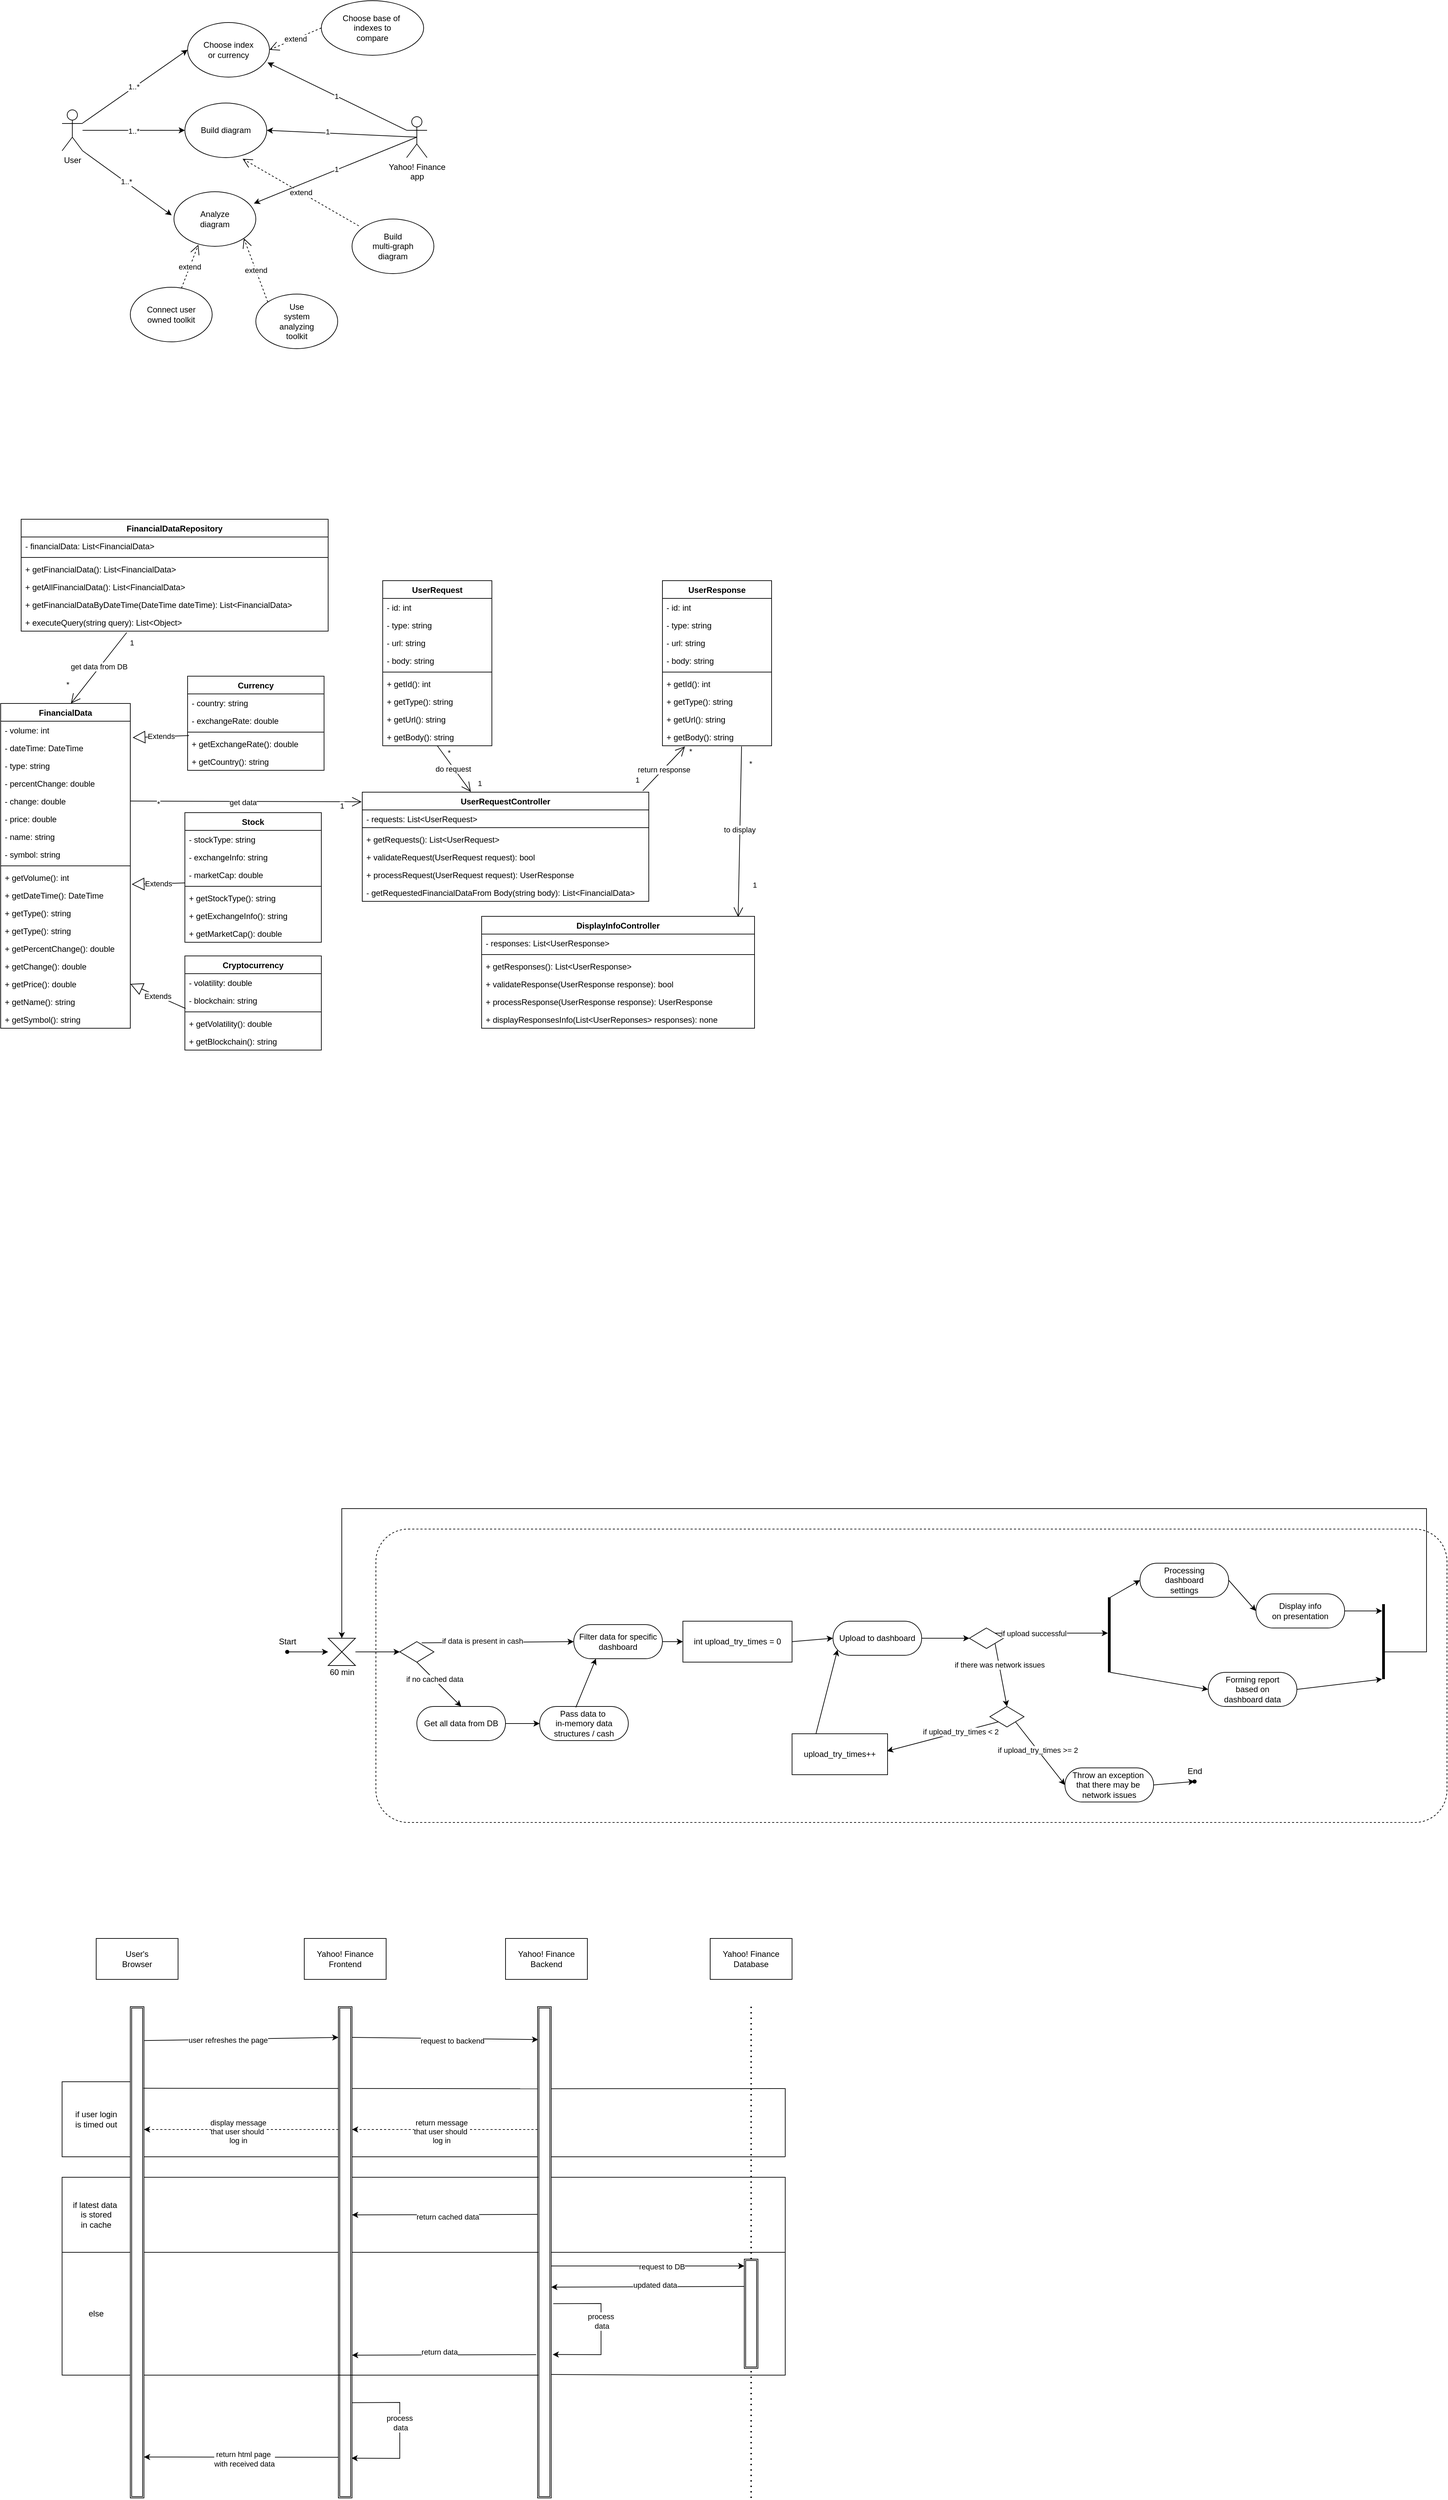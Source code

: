 <mxfile version="24.0.4" type="device">
  <diagram name="Сторінка-1" id="ue85llHuyC8gprGW6xpb">
    <mxGraphModel dx="830" dy="3870" grid="1" gridSize="10" guides="1" tooltips="1" connect="1" arrows="1" fold="1" page="1" pageScale="1" pageWidth="827" pageHeight="1169" math="0" shadow="0">
      <root>
        <mxCell id="0" />
        <mxCell id="1" parent="0" />
        <mxCell id="ogL9IN2SmqmJOzdBA25b-115" value="FinancialData" style="swimlane;fontStyle=1;align=center;verticalAlign=top;childLayout=stackLayout;horizontal=1;startSize=26;horizontalStack=0;resizeParent=1;resizeParentMax=0;resizeLast=0;collapsible=1;marginBottom=0;whiteSpace=wrap;html=1;" parent="1" vertex="1">
          <mxGeometry x="40" y="-1340" width="190" height="476" as="geometry" />
        </mxCell>
        <mxCell id="ogL9IN2SmqmJOzdBA25b-126" value="- volume: int" style="text;strokeColor=none;fillColor=none;align=left;verticalAlign=top;spacingLeft=4;spacingRight=4;overflow=hidden;rotatable=0;points=[[0,0.5],[1,0.5]];portConstraint=eastwest;whiteSpace=wrap;html=1;" parent="ogL9IN2SmqmJOzdBA25b-115" vertex="1">
          <mxGeometry y="26" width="190" height="26" as="geometry" />
        </mxCell>
        <mxCell id="ogL9IN2SmqmJOzdBA25b-125" value="- dateTime: DateTime" style="text;strokeColor=none;fillColor=none;align=left;verticalAlign=top;spacingLeft=4;spacingRight=4;overflow=hidden;rotatable=0;points=[[0,0.5],[1,0.5]];portConstraint=eastwest;whiteSpace=wrap;html=1;" parent="ogL9IN2SmqmJOzdBA25b-115" vertex="1">
          <mxGeometry y="52" width="190" height="26" as="geometry" />
        </mxCell>
        <mxCell id="ogL9IN2SmqmJOzdBA25b-124" value="- type: string" style="text;strokeColor=none;fillColor=none;align=left;verticalAlign=top;spacingLeft=4;spacingRight=4;overflow=hidden;rotatable=0;points=[[0,0.5],[1,0.5]];portConstraint=eastwest;whiteSpace=wrap;html=1;" parent="ogL9IN2SmqmJOzdBA25b-115" vertex="1">
          <mxGeometry y="78" width="190" height="26" as="geometry" />
        </mxCell>
        <mxCell id="ogL9IN2SmqmJOzdBA25b-123" value="- percentChange: double" style="text;strokeColor=none;fillColor=none;align=left;verticalAlign=top;spacingLeft=4;spacingRight=4;overflow=hidden;rotatable=0;points=[[0,0.5],[1,0.5]];portConstraint=eastwest;whiteSpace=wrap;html=1;" parent="ogL9IN2SmqmJOzdBA25b-115" vertex="1">
          <mxGeometry y="104" width="190" height="26" as="geometry" />
        </mxCell>
        <mxCell id="ogL9IN2SmqmJOzdBA25b-122" value="- change: double" style="text;strokeColor=none;fillColor=none;align=left;verticalAlign=top;spacingLeft=4;spacingRight=4;overflow=hidden;rotatable=0;points=[[0,0.5],[1,0.5]];portConstraint=eastwest;whiteSpace=wrap;html=1;" parent="ogL9IN2SmqmJOzdBA25b-115" vertex="1">
          <mxGeometry y="130" width="190" height="26" as="geometry" />
        </mxCell>
        <mxCell id="ogL9IN2SmqmJOzdBA25b-121" value="- price: double" style="text;strokeColor=none;fillColor=none;align=left;verticalAlign=top;spacingLeft=4;spacingRight=4;overflow=hidden;rotatable=0;points=[[0,0.5],[1,0.5]];portConstraint=eastwest;whiteSpace=wrap;html=1;" parent="ogL9IN2SmqmJOzdBA25b-115" vertex="1">
          <mxGeometry y="156" width="190" height="26" as="geometry" />
        </mxCell>
        <mxCell id="ogL9IN2SmqmJOzdBA25b-120" value="- name: string" style="text;strokeColor=none;fillColor=none;align=left;verticalAlign=top;spacingLeft=4;spacingRight=4;overflow=hidden;rotatable=0;points=[[0,0.5],[1,0.5]];portConstraint=eastwest;whiteSpace=wrap;html=1;" parent="ogL9IN2SmqmJOzdBA25b-115" vertex="1">
          <mxGeometry y="182" width="190" height="26" as="geometry" />
        </mxCell>
        <mxCell id="ogL9IN2SmqmJOzdBA25b-119" value="- symbol: string" style="text;strokeColor=none;fillColor=none;align=left;verticalAlign=top;spacingLeft=4;spacingRight=4;overflow=hidden;rotatable=0;points=[[0,0.5],[1,0.5]];portConstraint=eastwest;whiteSpace=wrap;html=1;" parent="ogL9IN2SmqmJOzdBA25b-115" vertex="1">
          <mxGeometry y="208" width="190" height="26" as="geometry" />
        </mxCell>
        <mxCell id="ogL9IN2SmqmJOzdBA25b-117" value="" style="line;strokeWidth=1;fillColor=none;align=left;verticalAlign=middle;spacingTop=-1;spacingLeft=3;spacingRight=3;rotatable=0;labelPosition=right;points=[];portConstraint=eastwest;strokeColor=inherit;" parent="ogL9IN2SmqmJOzdBA25b-115" vertex="1">
          <mxGeometry y="234" width="190" height="8" as="geometry" />
        </mxCell>
        <mxCell id="ogL9IN2SmqmJOzdBA25b-118" value="+ getVolume(): int" style="text;strokeColor=none;fillColor=none;align=left;verticalAlign=top;spacingLeft=4;spacingRight=4;overflow=hidden;rotatable=0;points=[[0,0.5],[1,0.5]];portConstraint=eastwest;whiteSpace=wrap;html=1;" parent="ogL9IN2SmqmJOzdBA25b-115" vertex="1">
          <mxGeometry y="242" width="190" height="26" as="geometry" />
        </mxCell>
        <mxCell id="ogL9IN2SmqmJOzdBA25b-127" value="+ getDateTime(): DateTime" style="text;strokeColor=none;fillColor=none;align=left;verticalAlign=top;spacingLeft=4;spacingRight=4;overflow=hidden;rotatable=0;points=[[0,0.5],[1,0.5]];portConstraint=eastwest;whiteSpace=wrap;html=1;" parent="ogL9IN2SmqmJOzdBA25b-115" vertex="1">
          <mxGeometry y="268" width="190" height="26" as="geometry" />
        </mxCell>
        <mxCell id="ogL9IN2SmqmJOzdBA25b-128" value="+ getType(): string" style="text;strokeColor=none;fillColor=none;align=left;verticalAlign=top;spacingLeft=4;spacingRight=4;overflow=hidden;rotatable=0;points=[[0,0.5],[1,0.5]];portConstraint=eastwest;whiteSpace=wrap;html=1;" parent="ogL9IN2SmqmJOzdBA25b-115" vertex="1">
          <mxGeometry y="294" width="190" height="26" as="geometry" />
        </mxCell>
        <mxCell id="ogL9IN2SmqmJOzdBA25b-129" value="+ getType(): string" style="text;strokeColor=none;fillColor=none;align=left;verticalAlign=top;spacingLeft=4;spacingRight=4;overflow=hidden;rotatable=0;points=[[0,0.5],[1,0.5]];portConstraint=eastwest;whiteSpace=wrap;html=1;" parent="ogL9IN2SmqmJOzdBA25b-115" vertex="1">
          <mxGeometry y="320" width="190" height="26" as="geometry" />
        </mxCell>
        <mxCell id="ogL9IN2SmqmJOzdBA25b-130" value="+ getPercentChange(): double" style="text;strokeColor=none;fillColor=none;align=left;verticalAlign=top;spacingLeft=4;spacingRight=4;overflow=hidden;rotatable=0;points=[[0,0.5],[1,0.5]];portConstraint=eastwest;whiteSpace=wrap;html=1;" parent="ogL9IN2SmqmJOzdBA25b-115" vertex="1">
          <mxGeometry y="346" width="190" height="26" as="geometry" />
        </mxCell>
        <mxCell id="ogL9IN2SmqmJOzdBA25b-131" value="+ getChange(): double" style="text;strokeColor=none;fillColor=none;align=left;verticalAlign=top;spacingLeft=4;spacingRight=4;overflow=hidden;rotatable=0;points=[[0,0.5],[1,0.5]];portConstraint=eastwest;whiteSpace=wrap;html=1;" parent="ogL9IN2SmqmJOzdBA25b-115" vertex="1">
          <mxGeometry y="372" width="190" height="26" as="geometry" />
        </mxCell>
        <mxCell id="ogL9IN2SmqmJOzdBA25b-132" value="+ getPrice(): double" style="text;strokeColor=none;fillColor=none;align=left;verticalAlign=top;spacingLeft=4;spacingRight=4;overflow=hidden;rotatable=0;points=[[0,0.5],[1,0.5]];portConstraint=eastwest;whiteSpace=wrap;html=1;" parent="ogL9IN2SmqmJOzdBA25b-115" vertex="1">
          <mxGeometry y="398" width="190" height="26" as="geometry" />
        </mxCell>
        <mxCell id="ogL9IN2SmqmJOzdBA25b-133" value="+ getName(): string" style="text;strokeColor=none;fillColor=none;align=left;verticalAlign=top;spacingLeft=4;spacingRight=4;overflow=hidden;rotatable=0;points=[[0,0.5],[1,0.5]];portConstraint=eastwest;whiteSpace=wrap;html=1;" parent="ogL9IN2SmqmJOzdBA25b-115" vertex="1">
          <mxGeometry y="424" width="190" height="26" as="geometry" />
        </mxCell>
        <mxCell id="ogL9IN2SmqmJOzdBA25b-134" value="+ getSymbol(): string" style="text;strokeColor=none;fillColor=none;align=left;verticalAlign=top;spacingLeft=4;spacingRight=4;overflow=hidden;rotatable=0;points=[[0,0.5],[1,0.5]];portConstraint=eastwest;whiteSpace=wrap;html=1;" parent="ogL9IN2SmqmJOzdBA25b-115" vertex="1">
          <mxGeometry y="450" width="190" height="26" as="geometry" />
        </mxCell>
        <mxCell id="ogL9IN2SmqmJOzdBA25b-135" value="Currency" style="swimlane;fontStyle=1;align=center;verticalAlign=top;childLayout=stackLayout;horizontal=1;startSize=26;horizontalStack=0;resizeParent=1;resizeParentMax=0;resizeLast=0;collapsible=1;marginBottom=0;whiteSpace=wrap;html=1;" parent="1" vertex="1">
          <mxGeometry x="314" y="-1380" width="200" height="138" as="geometry" />
        </mxCell>
        <mxCell id="ogL9IN2SmqmJOzdBA25b-140" value="- country: string" style="text;strokeColor=none;fillColor=none;align=left;verticalAlign=top;spacingLeft=4;spacingRight=4;overflow=hidden;rotatable=0;points=[[0,0.5],[1,0.5]];portConstraint=eastwest;whiteSpace=wrap;html=1;" parent="ogL9IN2SmqmJOzdBA25b-135" vertex="1">
          <mxGeometry y="26" width="200" height="26" as="geometry" />
        </mxCell>
        <mxCell id="ogL9IN2SmqmJOzdBA25b-139" value="- exchangeRate: double" style="text;strokeColor=none;fillColor=none;align=left;verticalAlign=top;spacingLeft=4;spacingRight=4;overflow=hidden;rotatable=0;points=[[0,0.5],[1,0.5]];portConstraint=eastwest;whiteSpace=wrap;html=1;" parent="ogL9IN2SmqmJOzdBA25b-135" vertex="1">
          <mxGeometry y="52" width="200" height="26" as="geometry" />
        </mxCell>
        <mxCell id="ogL9IN2SmqmJOzdBA25b-137" value="" style="line;strokeWidth=1;fillColor=none;align=left;verticalAlign=middle;spacingTop=-1;spacingLeft=3;spacingRight=3;rotatable=0;labelPosition=right;points=[];portConstraint=eastwest;strokeColor=inherit;" parent="ogL9IN2SmqmJOzdBA25b-135" vertex="1">
          <mxGeometry y="78" width="200" height="8" as="geometry" />
        </mxCell>
        <mxCell id="ogL9IN2SmqmJOzdBA25b-138" value="+ getExchangeRate(): double" style="text;strokeColor=none;fillColor=none;align=left;verticalAlign=top;spacingLeft=4;spacingRight=4;overflow=hidden;rotatable=0;points=[[0,0.5],[1,0.5]];portConstraint=eastwest;whiteSpace=wrap;html=1;" parent="ogL9IN2SmqmJOzdBA25b-135" vertex="1">
          <mxGeometry y="86" width="200" height="26" as="geometry" />
        </mxCell>
        <mxCell id="ogL9IN2SmqmJOzdBA25b-141" value="+ getCountry(): string" style="text;strokeColor=none;fillColor=none;align=left;verticalAlign=top;spacingLeft=4;spacingRight=4;overflow=hidden;rotatable=0;points=[[0,0.5],[1,0.5]];portConstraint=eastwest;whiteSpace=wrap;html=1;" parent="ogL9IN2SmqmJOzdBA25b-135" vertex="1">
          <mxGeometry y="112" width="200" height="26" as="geometry" />
        </mxCell>
        <mxCell id="ogL9IN2SmqmJOzdBA25b-142" value="Stock" style="swimlane;fontStyle=1;align=center;verticalAlign=top;childLayout=stackLayout;horizontal=1;startSize=26;horizontalStack=0;resizeParent=1;resizeParentMax=0;resizeLast=0;collapsible=1;marginBottom=0;whiteSpace=wrap;html=1;" parent="1" vertex="1">
          <mxGeometry x="310" y="-1180" width="200" height="190" as="geometry" />
        </mxCell>
        <mxCell id="ogL9IN2SmqmJOzdBA25b-148" value="- stockType: string" style="text;strokeColor=none;fillColor=none;align=left;verticalAlign=top;spacingLeft=4;spacingRight=4;overflow=hidden;rotatable=0;points=[[0,0.5],[1,0.5]];portConstraint=eastwest;whiteSpace=wrap;html=1;" parent="ogL9IN2SmqmJOzdBA25b-142" vertex="1">
          <mxGeometry y="26" width="200" height="26" as="geometry" />
        </mxCell>
        <mxCell id="ogL9IN2SmqmJOzdBA25b-147" value="- exchangeInfo: string" style="text;strokeColor=none;fillColor=none;align=left;verticalAlign=top;spacingLeft=4;spacingRight=4;overflow=hidden;rotatable=0;points=[[0,0.5],[1,0.5]];portConstraint=eastwest;whiteSpace=wrap;html=1;" parent="ogL9IN2SmqmJOzdBA25b-142" vertex="1">
          <mxGeometry y="52" width="200" height="26" as="geometry" />
        </mxCell>
        <mxCell id="ogL9IN2SmqmJOzdBA25b-146" value="- marketCap: double" style="text;strokeColor=none;fillColor=none;align=left;verticalAlign=top;spacingLeft=4;spacingRight=4;overflow=hidden;rotatable=0;points=[[0,0.5],[1,0.5]];portConstraint=eastwest;whiteSpace=wrap;html=1;" parent="ogL9IN2SmqmJOzdBA25b-142" vertex="1">
          <mxGeometry y="78" width="200" height="26" as="geometry" />
        </mxCell>
        <mxCell id="ogL9IN2SmqmJOzdBA25b-144" value="" style="line;strokeWidth=1;fillColor=none;align=left;verticalAlign=middle;spacingTop=-1;spacingLeft=3;spacingRight=3;rotatable=0;labelPosition=right;points=[];portConstraint=eastwest;strokeColor=inherit;" parent="ogL9IN2SmqmJOzdBA25b-142" vertex="1">
          <mxGeometry y="104" width="200" height="8" as="geometry" />
        </mxCell>
        <mxCell id="ogL9IN2SmqmJOzdBA25b-145" value="+ getStockType(): string" style="text;strokeColor=none;fillColor=none;align=left;verticalAlign=top;spacingLeft=4;spacingRight=4;overflow=hidden;rotatable=0;points=[[0,0.5],[1,0.5]];portConstraint=eastwest;whiteSpace=wrap;html=1;" parent="ogL9IN2SmqmJOzdBA25b-142" vertex="1">
          <mxGeometry y="112" width="200" height="26" as="geometry" />
        </mxCell>
        <mxCell id="ogL9IN2SmqmJOzdBA25b-149" value="+ getExchangeInfo(): string" style="text;strokeColor=none;fillColor=none;align=left;verticalAlign=top;spacingLeft=4;spacingRight=4;overflow=hidden;rotatable=0;points=[[0,0.5],[1,0.5]];portConstraint=eastwest;whiteSpace=wrap;html=1;" parent="ogL9IN2SmqmJOzdBA25b-142" vertex="1">
          <mxGeometry y="138" width="200" height="26" as="geometry" />
        </mxCell>
        <mxCell id="ogL9IN2SmqmJOzdBA25b-150" value="+ getMarketCap(): double" style="text;strokeColor=none;fillColor=none;align=left;verticalAlign=top;spacingLeft=4;spacingRight=4;overflow=hidden;rotatable=0;points=[[0,0.5],[1,0.5]];portConstraint=eastwest;whiteSpace=wrap;html=1;" parent="ogL9IN2SmqmJOzdBA25b-142" vertex="1">
          <mxGeometry y="164" width="200" height="26" as="geometry" />
        </mxCell>
        <mxCell id="ogL9IN2SmqmJOzdBA25b-151" value="Cryptocurrency" style="swimlane;fontStyle=1;align=center;verticalAlign=top;childLayout=stackLayout;horizontal=1;startSize=26;horizontalStack=0;resizeParent=1;resizeParentMax=0;resizeLast=0;collapsible=1;marginBottom=0;whiteSpace=wrap;html=1;" parent="1" vertex="1">
          <mxGeometry x="310" y="-970" width="200" height="138" as="geometry" />
        </mxCell>
        <mxCell id="ogL9IN2SmqmJOzdBA25b-155" value="- volatility: double" style="text;strokeColor=none;fillColor=none;align=left;verticalAlign=top;spacingLeft=4;spacingRight=4;overflow=hidden;rotatable=0;points=[[0,0.5],[1,0.5]];portConstraint=eastwest;whiteSpace=wrap;html=1;" parent="ogL9IN2SmqmJOzdBA25b-151" vertex="1">
          <mxGeometry y="26" width="200" height="26" as="geometry" />
        </mxCell>
        <mxCell id="ogL9IN2SmqmJOzdBA25b-156" value="- blockchain: string" style="text;strokeColor=none;fillColor=none;align=left;verticalAlign=top;spacingLeft=4;spacingRight=4;overflow=hidden;rotatable=0;points=[[0,0.5],[1,0.5]];portConstraint=eastwest;whiteSpace=wrap;html=1;" parent="ogL9IN2SmqmJOzdBA25b-151" vertex="1">
          <mxGeometry y="52" width="200" height="26" as="geometry" />
        </mxCell>
        <mxCell id="ogL9IN2SmqmJOzdBA25b-153" value="" style="line;strokeWidth=1;fillColor=none;align=left;verticalAlign=middle;spacingTop=-1;spacingLeft=3;spacingRight=3;rotatable=0;labelPosition=right;points=[];portConstraint=eastwest;strokeColor=inherit;" parent="ogL9IN2SmqmJOzdBA25b-151" vertex="1">
          <mxGeometry y="78" width="200" height="8" as="geometry" />
        </mxCell>
        <mxCell id="ogL9IN2SmqmJOzdBA25b-154" value="+ getVolatility(): double" style="text;strokeColor=none;fillColor=none;align=left;verticalAlign=top;spacingLeft=4;spacingRight=4;overflow=hidden;rotatable=0;points=[[0,0.5],[1,0.5]];portConstraint=eastwest;whiteSpace=wrap;html=1;" parent="ogL9IN2SmqmJOzdBA25b-151" vertex="1">
          <mxGeometry y="86" width="200" height="26" as="geometry" />
        </mxCell>
        <mxCell id="ogL9IN2SmqmJOzdBA25b-157" value="+ getBlockchain(): string" style="text;strokeColor=none;fillColor=none;align=left;verticalAlign=top;spacingLeft=4;spacingRight=4;overflow=hidden;rotatable=0;points=[[0,0.5],[1,0.5]];portConstraint=eastwest;whiteSpace=wrap;html=1;" parent="ogL9IN2SmqmJOzdBA25b-151" vertex="1">
          <mxGeometry y="112" width="200" height="26" as="geometry" />
        </mxCell>
        <mxCell id="ogL9IN2SmqmJOzdBA25b-158" value="Extends" style="endArrow=block;endSize=16;endFill=0;html=1;rounded=0;entryX=1.018;entryY=-0.077;entryDx=0;entryDy=0;exitX=0.01;exitY=0.038;exitDx=0;exitDy=0;exitPerimeter=0;entryPerimeter=0;" parent="1" source="ogL9IN2SmqmJOzdBA25b-138" target="ogL9IN2SmqmJOzdBA25b-125" edge="1">
          <mxGeometry width="160" relative="1" as="geometry">
            <mxPoint x="270" y="-1210" as="sourcePoint" />
            <mxPoint x="337" y="-1281" as="targetPoint" />
          </mxGeometry>
        </mxCell>
        <mxCell id="ogL9IN2SmqmJOzdBA25b-159" value="Extends" style="endArrow=block;endSize=16;endFill=0;html=1;rounded=0;entryX=1.011;entryY=-0.115;entryDx=0;entryDy=0;exitX=0;exitY=0.962;exitDx=0;exitDy=0;exitPerimeter=0;entryPerimeter=0;" parent="1" source="ogL9IN2SmqmJOzdBA25b-146" target="ogL9IN2SmqmJOzdBA25b-127" edge="1">
          <mxGeometry width="160" relative="1" as="geometry">
            <mxPoint x="342" y="-1000" as="sourcePoint" />
            <mxPoint x="250" y="-911" as="targetPoint" />
          </mxGeometry>
        </mxCell>
        <mxCell id="ogL9IN2SmqmJOzdBA25b-160" value="Extends" style="endArrow=block;endSize=16;endFill=0;html=1;rounded=0;entryX=1;entryY=0.5;entryDx=0;entryDy=0;exitX=0.005;exitY=0.962;exitDx=0;exitDy=0;exitPerimeter=0;" parent="1" source="ogL9IN2SmqmJOzdBA25b-156" target="ogL9IN2SmqmJOzdBA25b-132" edge="1">
          <mxGeometry width="160" relative="1" as="geometry">
            <mxPoint x="342" y="-1103" as="sourcePoint" />
            <mxPoint x="250" y="-1014" as="targetPoint" />
          </mxGeometry>
        </mxCell>
        <mxCell id="ogL9IN2SmqmJOzdBA25b-165" value="UserResponse" style="swimlane;fontStyle=1;align=center;verticalAlign=top;childLayout=stackLayout;horizontal=1;startSize=26;horizontalStack=0;resizeParent=1;resizeParentMax=0;resizeLast=0;collapsible=1;marginBottom=0;whiteSpace=wrap;html=1;" parent="1" vertex="1">
          <mxGeometry x="1010" y="-1520" width="160" height="242" as="geometry" />
        </mxCell>
        <mxCell id="ogL9IN2SmqmJOzdBA25b-169" value="- id: int" style="text;strokeColor=none;fillColor=none;align=left;verticalAlign=top;spacingLeft=4;spacingRight=4;overflow=hidden;rotatable=0;points=[[0,0.5],[1,0.5]];portConstraint=eastwest;whiteSpace=wrap;html=1;" parent="ogL9IN2SmqmJOzdBA25b-165" vertex="1">
          <mxGeometry y="26" width="160" height="26" as="geometry" />
        </mxCell>
        <mxCell id="ogL9IN2SmqmJOzdBA25b-207" value="- type: string" style="text;strokeColor=none;fillColor=none;align=left;verticalAlign=top;spacingLeft=4;spacingRight=4;overflow=hidden;rotatable=0;points=[[0,0.5],[1,0.5]];portConstraint=eastwest;whiteSpace=wrap;html=1;" parent="ogL9IN2SmqmJOzdBA25b-165" vertex="1">
          <mxGeometry y="52" width="160" height="26" as="geometry" />
        </mxCell>
        <mxCell id="ogL9IN2SmqmJOzdBA25b-171" value="- url: string" style="text;strokeColor=none;fillColor=none;align=left;verticalAlign=top;spacingLeft=4;spacingRight=4;overflow=hidden;rotatable=0;points=[[0,0.5],[1,0.5]];portConstraint=eastwest;whiteSpace=wrap;html=1;" parent="ogL9IN2SmqmJOzdBA25b-165" vertex="1">
          <mxGeometry y="78" width="160" height="26" as="geometry" />
        </mxCell>
        <mxCell id="ogL9IN2SmqmJOzdBA25b-170" value="- body: string" style="text;strokeColor=none;fillColor=none;align=left;verticalAlign=top;spacingLeft=4;spacingRight=4;overflow=hidden;rotatable=0;points=[[0,0.5],[1,0.5]];portConstraint=eastwest;whiteSpace=wrap;html=1;" parent="ogL9IN2SmqmJOzdBA25b-165" vertex="1">
          <mxGeometry y="104" width="160" height="26" as="geometry" />
        </mxCell>
        <mxCell id="ogL9IN2SmqmJOzdBA25b-167" value="" style="line;strokeWidth=1;fillColor=none;align=left;verticalAlign=middle;spacingTop=-1;spacingLeft=3;spacingRight=3;rotatable=0;labelPosition=right;points=[];portConstraint=eastwest;strokeColor=inherit;" parent="ogL9IN2SmqmJOzdBA25b-165" vertex="1">
          <mxGeometry y="130" width="160" height="8" as="geometry" />
        </mxCell>
        <mxCell id="ogL9IN2SmqmJOzdBA25b-168" value="+ getId(): int" style="text;strokeColor=none;fillColor=none;align=left;verticalAlign=top;spacingLeft=4;spacingRight=4;overflow=hidden;rotatable=0;points=[[0,0.5],[1,0.5]];portConstraint=eastwest;whiteSpace=wrap;html=1;" parent="ogL9IN2SmqmJOzdBA25b-165" vertex="1">
          <mxGeometry y="138" width="160" height="26" as="geometry" />
        </mxCell>
        <mxCell id="ogL9IN2SmqmJOzdBA25b-208" value="+ getType(): string" style="text;strokeColor=none;fillColor=none;align=left;verticalAlign=top;spacingLeft=4;spacingRight=4;overflow=hidden;rotatable=0;points=[[0,0.5],[1,0.5]];portConstraint=eastwest;whiteSpace=wrap;html=1;" parent="ogL9IN2SmqmJOzdBA25b-165" vertex="1">
          <mxGeometry y="164" width="160" height="26" as="geometry" />
        </mxCell>
        <mxCell id="ogL9IN2SmqmJOzdBA25b-172" value="+ getUrl(): string" style="text;strokeColor=none;fillColor=none;align=left;verticalAlign=top;spacingLeft=4;spacingRight=4;overflow=hidden;rotatable=0;points=[[0,0.5],[1,0.5]];portConstraint=eastwest;whiteSpace=wrap;html=1;" parent="ogL9IN2SmqmJOzdBA25b-165" vertex="1">
          <mxGeometry y="190" width="160" height="26" as="geometry" />
        </mxCell>
        <mxCell id="ogL9IN2SmqmJOzdBA25b-173" value="+ getBody(): string" style="text;strokeColor=none;fillColor=none;align=left;verticalAlign=top;spacingLeft=4;spacingRight=4;overflow=hidden;rotatable=0;points=[[0,0.5],[1,0.5]];portConstraint=eastwest;whiteSpace=wrap;html=1;" parent="ogL9IN2SmqmJOzdBA25b-165" vertex="1">
          <mxGeometry y="216" width="160" height="26" as="geometry" />
        </mxCell>
        <mxCell id="ogL9IN2SmqmJOzdBA25b-174" value="UserRequest" style="swimlane;fontStyle=1;align=center;verticalAlign=top;childLayout=stackLayout;horizontal=1;startSize=26;horizontalStack=0;resizeParent=1;resizeParentMax=0;resizeLast=0;collapsible=1;marginBottom=0;whiteSpace=wrap;html=1;" parent="1" vertex="1">
          <mxGeometry x="600" y="-1520" width="160" height="242" as="geometry" />
        </mxCell>
        <mxCell id="ogL9IN2SmqmJOzdBA25b-175" value="- id: int" style="text;strokeColor=none;fillColor=none;align=left;verticalAlign=top;spacingLeft=4;spacingRight=4;overflow=hidden;rotatable=0;points=[[0,0.5],[1,0.5]];portConstraint=eastwest;whiteSpace=wrap;html=1;" parent="ogL9IN2SmqmJOzdBA25b-174" vertex="1">
          <mxGeometry y="26" width="160" height="26" as="geometry" />
        </mxCell>
        <mxCell id="ogL9IN2SmqmJOzdBA25b-205" value="- type: string" style="text;strokeColor=none;fillColor=none;align=left;verticalAlign=top;spacingLeft=4;spacingRight=4;overflow=hidden;rotatable=0;points=[[0,0.5],[1,0.5]];portConstraint=eastwest;whiteSpace=wrap;html=1;" parent="ogL9IN2SmqmJOzdBA25b-174" vertex="1">
          <mxGeometry y="52" width="160" height="26" as="geometry" />
        </mxCell>
        <mxCell id="ogL9IN2SmqmJOzdBA25b-176" value="- url: string" style="text;strokeColor=none;fillColor=none;align=left;verticalAlign=top;spacingLeft=4;spacingRight=4;overflow=hidden;rotatable=0;points=[[0,0.5],[1,0.5]];portConstraint=eastwest;whiteSpace=wrap;html=1;" parent="ogL9IN2SmqmJOzdBA25b-174" vertex="1">
          <mxGeometry y="78" width="160" height="26" as="geometry" />
        </mxCell>
        <mxCell id="ogL9IN2SmqmJOzdBA25b-177" value="- body: string" style="text;strokeColor=none;fillColor=none;align=left;verticalAlign=top;spacingLeft=4;spacingRight=4;overflow=hidden;rotatable=0;points=[[0,0.5],[1,0.5]];portConstraint=eastwest;whiteSpace=wrap;html=1;" parent="ogL9IN2SmqmJOzdBA25b-174" vertex="1">
          <mxGeometry y="104" width="160" height="26" as="geometry" />
        </mxCell>
        <mxCell id="ogL9IN2SmqmJOzdBA25b-178" value="" style="line;strokeWidth=1;fillColor=none;align=left;verticalAlign=middle;spacingTop=-1;spacingLeft=3;spacingRight=3;rotatable=0;labelPosition=right;points=[];portConstraint=eastwest;strokeColor=inherit;" parent="ogL9IN2SmqmJOzdBA25b-174" vertex="1">
          <mxGeometry y="130" width="160" height="8" as="geometry" />
        </mxCell>
        <mxCell id="ogL9IN2SmqmJOzdBA25b-179" value="+ getId(): int" style="text;strokeColor=none;fillColor=none;align=left;verticalAlign=top;spacingLeft=4;spacingRight=4;overflow=hidden;rotatable=0;points=[[0,0.5],[1,0.5]];portConstraint=eastwest;whiteSpace=wrap;html=1;" parent="ogL9IN2SmqmJOzdBA25b-174" vertex="1">
          <mxGeometry y="138" width="160" height="26" as="geometry" />
        </mxCell>
        <mxCell id="ogL9IN2SmqmJOzdBA25b-206" value="+ getType(): string" style="text;strokeColor=none;fillColor=none;align=left;verticalAlign=top;spacingLeft=4;spacingRight=4;overflow=hidden;rotatable=0;points=[[0,0.5],[1,0.5]];portConstraint=eastwest;whiteSpace=wrap;html=1;" parent="ogL9IN2SmqmJOzdBA25b-174" vertex="1">
          <mxGeometry y="164" width="160" height="26" as="geometry" />
        </mxCell>
        <mxCell id="ogL9IN2SmqmJOzdBA25b-180" value="+ getUrl(): string" style="text;strokeColor=none;fillColor=none;align=left;verticalAlign=top;spacingLeft=4;spacingRight=4;overflow=hidden;rotatable=0;points=[[0,0.5],[1,0.5]];portConstraint=eastwest;whiteSpace=wrap;html=1;" parent="ogL9IN2SmqmJOzdBA25b-174" vertex="1">
          <mxGeometry y="190" width="160" height="26" as="geometry" />
        </mxCell>
        <mxCell id="ogL9IN2SmqmJOzdBA25b-181" value="+ getBody(): string" style="text;strokeColor=none;fillColor=none;align=left;verticalAlign=top;spacingLeft=4;spacingRight=4;overflow=hidden;rotatable=0;points=[[0,0.5],[1,0.5]];portConstraint=eastwest;whiteSpace=wrap;html=1;" parent="ogL9IN2SmqmJOzdBA25b-174" vertex="1">
          <mxGeometry y="216" width="160" height="26" as="geometry" />
        </mxCell>
        <mxCell id="ogL9IN2SmqmJOzdBA25b-182" value="UserRequestController" style="swimlane;fontStyle=1;align=center;verticalAlign=top;childLayout=stackLayout;horizontal=1;startSize=26;horizontalStack=0;resizeParent=1;resizeParentMax=0;resizeLast=0;collapsible=1;marginBottom=0;whiteSpace=wrap;html=1;" parent="1" vertex="1">
          <mxGeometry x="570" y="-1210" width="420" height="160" as="geometry" />
        </mxCell>
        <mxCell id="ogL9IN2SmqmJOzdBA25b-183" value="- requests: List&amp;lt;UserRequest&amp;gt;" style="text;strokeColor=none;fillColor=none;align=left;verticalAlign=top;spacingLeft=4;spacingRight=4;overflow=hidden;rotatable=0;points=[[0,0.5],[1,0.5]];portConstraint=eastwest;whiteSpace=wrap;html=1;" parent="ogL9IN2SmqmJOzdBA25b-182" vertex="1">
          <mxGeometry y="26" width="420" height="22" as="geometry" />
        </mxCell>
        <mxCell id="ogL9IN2SmqmJOzdBA25b-184" value="" style="line;strokeWidth=1;fillColor=none;align=left;verticalAlign=middle;spacingTop=-1;spacingLeft=3;spacingRight=3;rotatable=0;labelPosition=right;points=[];portConstraint=eastwest;strokeColor=inherit;" parent="ogL9IN2SmqmJOzdBA25b-182" vertex="1">
          <mxGeometry y="48" width="420" height="8" as="geometry" />
        </mxCell>
        <mxCell id="ogL9IN2SmqmJOzdBA25b-187" value="+ getRequests(): List&amp;lt;UserRequest&amp;gt;" style="text;strokeColor=none;fillColor=none;align=left;verticalAlign=top;spacingLeft=4;spacingRight=4;overflow=hidden;rotatable=0;points=[[0,0.5],[1,0.5]];portConstraint=eastwest;whiteSpace=wrap;html=1;" parent="ogL9IN2SmqmJOzdBA25b-182" vertex="1">
          <mxGeometry y="56" width="420" height="26" as="geometry" />
        </mxCell>
        <mxCell id="ogL9IN2SmqmJOzdBA25b-185" value="+ validateRequest(UserRequest request): bool" style="text;strokeColor=none;fillColor=none;align=left;verticalAlign=top;spacingLeft=4;spacingRight=4;overflow=hidden;rotatable=0;points=[[0,0.5],[1,0.5]];portConstraint=eastwest;whiteSpace=wrap;html=1;" parent="ogL9IN2SmqmJOzdBA25b-182" vertex="1">
          <mxGeometry y="82" width="420" height="26" as="geometry" />
        </mxCell>
        <mxCell id="ogL9IN2SmqmJOzdBA25b-186" value="+ processRequest(UserRequest request): UserResponse" style="text;strokeColor=none;fillColor=none;align=left;verticalAlign=top;spacingLeft=4;spacingRight=4;overflow=hidden;rotatable=0;points=[[0,0.5],[1,0.5]];portConstraint=eastwest;whiteSpace=wrap;html=1;" parent="ogL9IN2SmqmJOzdBA25b-182" vertex="1">
          <mxGeometry y="108" width="420" height="26" as="geometry" />
        </mxCell>
        <mxCell id="ogL9IN2SmqmJOzdBA25b-188" value="- getRequestedFinancialDataFrom Body(string body): List&amp;lt;FinancialData&amp;gt;" style="text;strokeColor=none;fillColor=none;align=left;verticalAlign=top;spacingLeft=4;spacingRight=4;overflow=hidden;rotatable=0;points=[[0,0.5],[1,0.5]];portConstraint=eastwest;whiteSpace=wrap;html=1;" parent="ogL9IN2SmqmJOzdBA25b-182" vertex="1">
          <mxGeometry y="134" width="420" height="26" as="geometry" />
        </mxCell>
        <mxCell id="ogL9IN2SmqmJOzdBA25b-189" value="" style="endArrow=open;endFill=1;endSize=12;html=1;rounded=0;exitX=0.979;exitY=-0.012;exitDx=0;exitDy=0;exitPerimeter=0;entryX=0.206;entryY=1.038;entryDx=0;entryDy=0;entryPerimeter=0;" parent="1" source="ogL9IN2SmqmJOzdBA25b-182" target="ogL9IN2SmqmJOzdBA25b-173" edge="1">
          <mxGeometry width="160" relative="1" as="geometry">
            <mxPoint x="298" y="-300" as="sourcePoint" />
            <mxPoint x="190" y="-390" as="targetPoint" />
          </mxGeometry>
        </mxCell>
        <mxCell id="ogL9IN2SmqmJOzdBA25b-190" value="return response" style="edgeLabel;html=1;align=center;verticalAlign=middle;resizable=0;points=[];" parent="ogL9IN2SmqmJOzdBA25b-189" vertex="1" connectable="0">
          <mxGeometry x="-0.028" y="-1" relative="1" as="geometry">
            <mxPoint as="offset" />
          </mxGeometry>
        </mxCell>
        <mxCell id="ogL9IN2SmqmJOzdBA25b-191" value="*" style="edgeLabel;html=1;align=center;verticalAlign=middle;resizable=0;points=[];" parent="ogL9IN2SmqmJOzdBA25b-189" vertex="1" connectable="0">
          <mxGeometry x="0.784" relative="1" as="geometry">
            <mxPoint x="14" as="offset" />
          </mxGeometry>
        </mxCell>
        <mxCell id="ogL9IN2SmqmJOzdBA25b-192" value="1" style="edgeLabel;html=1;align=center;verticalAlign=middle;resizable=0;points=[];" parent="ogL9IN2SmqmJOzdBA25b-189" vertex="1" connectable="0">
          <mxGeometry x="-0.836" y="-2" relative="1" as="geometry">
            <mxPoint x="-15" y="-12" as="offset" />
          </mxGeometry>
        </mxCell>
        <mxCell id="ogL9IN2SmqmJOzdBA25b-193" value="" style="endArrow=open;endFill=1;endSize=12;html=1;rounded=0;exitX=0.5;exitY=1;exitDx=0;exitDy=0;entryX=0.379;entryY=-0.003;entryDx=0;entryDy=0;entryPerimeter=0;" parent="1" source="ogL9IN2SmqmJOzdBA25b-174" target="ogL9IN2SmqmJOzdBA25b-182" edge="1">
          <mxGeometry width="160" relative="1" as="geometry">
            <mxPoint x="400" y="-390" as="sourcePoint" />
            <mxPoint x="341" y="-271" as="targetPoint" />
          </mxGeometry>
        </mxCell>
        <mxCell id="ogL9IN2SmqmJOzdBA25b-194" value="do request" style="edgeLabel;html=1;align=center;verticalAlign=middle;resizable=0;points=[];" parent="ogL9IN2SmqmJOzdBA25b-193" vertex="1" connectable="0">
          <mxGeometry x="-0.028" y="-1" relative="1" as="geometry">
            <mxPoint as="offset" />
          </mxGeometry>
        </mxCell>
        <mxCell id="ogL9IN2SmqmJOzdBA25b-195" value="*" style="edgeLabel;html=1;align=center;verticalAlign=middle;resizable=0;points=[];" parent="ogL9IN2SmqmJOzdBA25b-193" vertex="1" connectable="0">
          <mxGeometry x="-0.838" relative="1" as="geometry">
            <mxPoint x="13" y="4" as="offset" />
          </mxGeometry>
        </mxCell>
        <mxCell id="ogL9IN2SmqmJOzdBA25b-196" value="1" style="edgeLabel;html=1;align=center;verticalAlign=middle;resizable=0;points=[];" parent="ogL9IN2SmqmJOzdBA25b-193" vertex="1" connectable="0">
          <mxGeometry x="0.605" y="2" relative="1" as="geometry">
            <mxPoint x="21" y="2" as="offset" />
          </mxGeometry>
        </mxCell>
        <mxCell id="ogL9IN2SmqmJOzdBA25b-197" value="DisplayInfoController" style="swimlane;fontStyle=1;align=center;verticalAlign=top;childLayout=stackLayout;horizontal=1;startSize=26;horizontalStack=0;resizeParent=1;resizeParentMax=0;resizeLast=0;collapsible=1;marginBottom=0;whiteSpace=wrap;html=1;" parent="1" vertex="1">
          <mxGeometry x="745" y="-1028" width="400" height="164" as="geometry" />
        </mxCell>
        <mxCell id="ogL9IN2SmqmJOzdBA25b-198" value="- responses: List&amp;lt;UserResponse&amp;gt;" style="text;strokeColor=none;fillColor=none;align=left;verticalAlign=top;spacingLeft=4;spacingRight=4;overflow=hidden;rotatable=0;points=[[0,0.5],[1,0.5]];portConstraint=eastwest;whiteSpace=wrap;html=1;" parent="ogL9IN2SmqmJOzdBA25b-197" vertex="1">
          <mxGeometry y="26" width="400" height="26" as="geometry" />
        </mxCell>
        <mxCell id="ogL9IN2SmqmJOzdBA25b-199" value="" style="line;strokeWidth=1;fillColor=none;align=left;verticalAlign=middle;spacingTop=-1;spacingLeft=3;spacingRight=3;rotatable=0;labelPosition=right;points=[];portConstraint=eastwest;strokeColor=inherit;" parent="ogL9IN2SmqmJOzdBA25b-197" vertex="1">
          <mxGeometry y="52" width="400" height="8" as="geometry" />
        </mxCell>
        <mxCell id="ogL9IN2SmqmJOzdBA25b-200" value="+ getResponses(): List&amp;lt;UserResponse&amp;gt;" style="text;strokeColor=none;fillColor=none;align=left;verticalAlign=top;spacingLeft=4;spacingRight=4;overflow=hidden;rotatable=0;points=[[0,0.5],[1,0.5]];portConstraint=eastwest;whiteSpace=wrap;html=1;" parent="ogL9IN2SmqmJOzdBA25b-197" vertex="1">
          <mxGeometry y="60" width="400" height="26" as="geometry" />
        </mxCell>
        <mxCell id="ogL9IN2SmqmJOzdBA25b-201" value="+ validateResponse(UserResponse response): bool" style="text;strokeColor=none;fillColor=none;align=left;verticalAlign=top;spacingLeft=4;spacingRight=4;overflow=hidden;rotatable=0;points=[[0,0.5],[1,0.5]];portConstraint=eastwest;whiteSpace=wrap;html=1;" parent="ogL9IN2SmqmJOzdBA25b-197" vertex="1">
          <mxGeometry y="86" width="400" height="26" as="geometry" />
        </mxCell>
        <mxCell id="ogL9IN2SmqmJOzdBA25b-202" value="+ processResponse(UserResponse response): UserResponse" style="text;strokeColor=none;fillColor=none;align=left;verticalAlign=top;spacingLeft=4;spacingRight=4;overflow=hidden;rotatable=0;points=[[0,0.5],[1,0.5]];portConstraint=eastwest;whiteSpace=wrap;html=1;" parent="ogL9IN2SmqmJOzdBA25b-197" vertex="1">
          <mxGeometry y="112" width="400" height="26" as="geometry" />
        </mxCell>
        <mxCell id="ogL9IN2SmqmJOzdBA25b-203" value="+ displayResponsesInfo(List&amp;lt;UserReponses&amp;gt; responses): none" style="text;strokeColor=none;fillColor=none;align=left;verticalAlign=top;spacingLeft=4;spacingRight=4;overflow=hidden;rotatable=0;points=[[0,0.5],[1,0.5]];portConstraint=eastwest;whiteSpace=wrap;html=1;" parent="ogL9IN2SmqmJOzdBA25b-197" vertex="1">
          <mxGeometry y="138" width="400" height="26" as="geometry" />
        </mxCell>
        <mxCell id="ogL9IN2SmqmJOzdBA25b-209" value="" style="endArrow=open;endFill=1;endSize=12;html=1;rounded=0;exitX=0.725;exitY=1.038;exitDx=0;exitDy=0;entryX=0.94;entryY=0.006;entryDx=0;entryDy=0;entryPerimeter=0;exitPerimeter=0;" parent="1" source="ogL9IN2SmqmJOzdBA25b-173" target="ogL9IN2SmqmJOzdBA25b-197" edge="1">
          <mxGeometry width="160" relative="1" as="geometry">
            <mxPoint x="480" y="-420" as="sourcePoint" />
            <mxPoint x="565" y="-368" as="targetPoint" />
          </mxGeometry>
        </mxCell>
        <mxCell id="ogL9IN2SmqmJOzdBA25b-210" value="to display" style="edgeLabel;html=1;align=center;verticalAlign=middle;resizable=0;points=[];" parent="ogL9IN2SmqmJOzdBA25b-209" vertex="1" connectable="0">
          <mxGeometry x="-0.028" y="-1" relative="1" as="geometry">
            <mxPoint as="offset" />
          </mxGeometry>
        </mxCell>
        <mxCell id="ogL9IN2SmqmJOzdBA25b-211" value="*" style="edgeLabel;html=1;align=center;verticalAlign=middle;resizable=0;points=[];" parent="ogL9IN2SmqmJOzdBA25b-209" vertex="1" connectable="0">
          <mxGeometry x="-0.838" relative="1" as="geometry">
            <mxPoint x="13" y="4" as="offset" />
          </mxGeometry>
        </mxCell>
        <mxCell id="ogL9IN2SmqmJOzdBA25b-212" value="1" style="edgeLabel;html=1;align=center;verticalAlign=middle;resizable=0;points=[];" parent="ogL9IN2SmqmJOzdBA25b-209" vertex="1" connectable="0">
          <mxGeometry x="0.605" y="2" relative="1" as="geometry">
            <mxPoint x="21" y="2" as="offset" />
          </mxGeometry>
        </mxCell>
        <mxCell id="ogL9IN2SmqmJOzdBA25b-213" value="FinancialDataRepository" style="swimlane;fontStyle=1;align=center;verticalAlign=top;childLayout=stackLayout;horizontal=1;startSize=26;horizontalStack=0;resizeParent=1;resizeParentMax=0;resizeLast=0;collapsible=1;marginBottom=0;whiteSpace=wrap;html=1;" parent="1" vertex="1">
          <mxGeometry x="70" y="-1610" width="450" height="164" as="geometry" />
        </mxCell>
        <mxCell id="ogL9IN2SmqmJOzdBA25b-214" value="- financialData: List&amp;lt;FinancialData&amp;gt;" style="text;strokeColor=none;fillColor=none;align=left;verticalAlign=top;spacingLeft=4;spacingRight=4;overflow=hidden;rotatable=0;points=[[0,0.5],[1,0.5]];portConstraint=eastwest;whiteSpace=wrap;html=1;" parent="ogL9IN2SmqmJOzdBA25b-213" vertex="1">
          <mxGeometry y="26" width="450" height="26" as="geometry" />
        </mxCell>
        <mxCell id="ogL9IN2SmqmJOzdBA25b-215" value="" style="line;strokeWidth=1;fillColor=none;align=left;verticalAlign=middle;spacingTop=-1;spacingLeft=3;spacingRight=3;rotatable=0;labelPosition=right;points=[];portConstraint=eastwest;strokeColor=inherit;" parent="ogL9IN2SmqmJOzdBA25b-213" vertex="1">
          <mxGeometry y="52" width="450" height="8" as="geometry" />
        </mxCell>
        <mxCell id="ogL9IN2SmqmJOzdBA25b-216" value="+ getFinancialData(): List&amp;lt;FinancialData&amp;gt;" style="text;strokeColor=none;fillColor=none;align=left;verticalAlign=top;spacingLeft=4;spacingRight=4;overflow=hidden;rotatable=0;points=[[0,0.5],[1,0.5]];portConstraint=eastwest;whiteSpace=wrap;html=1;" parent="ogL9IN2SmqmJOzdBA25b-213" vertex="1">
          <mxGeometry y="60" width="450" height="26" as="geometry" />
        </mxCell>
        <mxCell id="ogL9IN2SmqmJOzdBA25b-219" value="+ getAllFinancialData(): List&amp;lt;FinancialData&amp;gt;" style="text;strokeColor=none;fillColor=none;align=left;verticalAlign=top;spacingLeft=4;spacingRight=4;overflow=hidden;rotatable=0;points=[[0,0.5],[1,0.5]];portConstraint=eastwest;whiteSpace=wrap;html=1;" parent="ogL9IN2SmqmJOzdBA25b-213" vertex="1">
          <mxGeometry y="86" width="450" height="26" as="geometry" />
        </mxCell>
        <mxCell id="ogL9IN2SmqmJOzdBA25b-218" value="+ getFinancialDataByDateTime(DateTime dateTime): List&amp;lt;FinancialData&amp;gt;" style="text;strokeColor=none;fillColor=none;align=left;verticalAlign=top;spacingLeft=4;spacingRight=4;overflow=hidden;rotatable=0;points=[[0,0.5],[1,0.5]];portConstraint=eastwest;whiteSpace=wrap;html=1;" parent="ogL9IN2SmqmJOzdBA25b-213" vertex="1">
          <mxGeometry y="112" width="450" height="26" as="geometry" />
        </mxCell>
        <mxCell id="ogL9IN2SmqmJOzdBA25b-217" value="+ executeQuery(string query): List&amp;lt;Object&amp;gt;" style="text;strokeColor=none;fillColor=none;align=left;verticalAlign=top;spacingLeft=4;spacingRight=4;overflow=hidden;rotatable=0;points=[[0,0.5],[1,0.5]];portConstraint=eastwest;whiteSpace=wrap;html=1;" parent="ogL9IN2SmqmJOzdBA25b-213" vertex="1">
          <mxGeometry y="138" width="450" height="26" as="geometry" />
        </mxCell>
        <mxCell id="ogL9IN2SmqmJOzdBA25b-222" value="" style="endArrow=open;endFill=1;endSize=12;html=1;rounded=0;exitX=0.344;exitY=1.077;exitDx=0;exitDy=0;entryX=0.542;entryY=0;entryDx=0;entryDy=0;exitPerimeter=0;entryPerimeter=0;" parent="1" source="ogL9IN2SmqmJOzdBA25b-217" target="ogL9IN2SmqmJOzdBA25b-115" edge="1">
          <mxGeometry width="160" relative="1" as="geometry">
            <mxPoint x="641" y="-1130" as="sourcePoint" />
            <mxPoint x="300" y="-1042" as="targetPoint" />
          </mxGeometry>
        </mxCell>
        <mxCell id="ogL9IN2SmqmJOzdBA25b-223" value="get data from DB" style="edgeLabel;html=1;align=center;verticalAlign=middle;resizable=0;points=[];" parent="ogL9IN2SmqmJOzdBA25b-222" vertex="1" connectable="0">
          <mxGeometry x="-0.028" y="-1" relative="1" as="geometry">
            <mxPoint as="offset" />
          </mxGeometry>
        </mxCell>
        <mxCell id="ogL9IN2SmqmJOzdBA25b-227" value="*" style="edgeLabel;html=1;align=center;verticalAlign=middle;resizable=0;points=[];" parent="ogL9IN2SmqmJOzdBA25b-222" vertex="1" connectable="0">
          <mxGeometry x="0.856" y="-1" relative="1" as="geometry">
            <mxPoint x="-10" y="-20" as="offset" />
          </mxGeometry>
        </mxCell>
        <mxCell id="ogL9IN2SmqmJOzdBA25b-228" value="1" style="edgeLabel;html=1;align=center;verticalAlign=middle;resizable=0;points=[];" parent="ogL9IN2SmqmJOzdBA25b-222" vertex="1" connectable="0">
          <mxGeometry x="-0.867" y="2" relative="1" as="geometry">
            <mxPoint x="11" y="6" as="offset" />
          </mxGeometry>
        </mxCell>
        <mxCell id="ogL9IN2SmqmJOzdBA25b-229" value="" style="endArrow=open;endFill=1;endSize=12;html=1;rounded=0;exitX=1;exitY=0.5;exitDx=0;exitDy=0;entryX=-0.002;entryY=0.088;entryDx=0;entryDy=0;entryPerimeter=0;" parent="1" source="ogL9IN2SmqmJOzdBA25b-122" target="ogL9IN2SmqmJOzdBA25b-182" edge="1">
          <mxGeometry width="160" relative="1" as="geometry">
            <mxPoint x="520" y="-640" as="sourcePoint" />
            <mxPoint x="129" y="-522" as="targetPoint" />
          </mxGeometry>
        </mxCell>
        <mxCell id="ogL9IN2SmqmJOzdBA25b-230" value="get data" style="edgeLabel;html=1;align=center;verticalAlign=middle;resizable=0;points=[];" parent="ogL9IN2SmqmJOzdBA25b-229" vertex="1" connectable="0">
          <mxGeometry x="-0.028" y="-1" relative="1" as="geometry">
            <mxPoint as="offset" />
          </mxGeometry>
        </mxCell>
        <mxCell id="ogL9IN2SmqmJOzdBA25b-231" value="*" style="edgeLabel;html=1;align=center;verticalAlign=middle;resizable=0;points=[];" parent="ogL9IN2SmqmJOzdBA25b-229" vertex="1" connectable="0">
          <mxGeometry x="-0.838" relative="1" as="geometry">
            <mxPoint x="13" y="4" as="offset" />
          </mxGeometry>
        </mxCell>
        <mxCell id="ogL9IN2SmqmJOzdBA25b-232" value="1" style="edgeLabel;html=1;align=center;verticalAlign=middle;resizable=0;points=[];" parent="ogL9IN2SmqmJOzdBA25b-229" vertex="1" connectable="0">
          <mxGeometry x="0.605" y="2" relative="1" as="geometry">
            <mxPoint x="38" y="8" as="offset" />
          </mxGeometry>
        </mxCell>
        <mxCell id="EBcMu-_AQKdTez35xqux-4" value="" style="shape=collate;html=1;" parent="1" vertex="1">
          <mxGeometry x="520" y="30" width="40" height="40" as="geometry" />
        </mxCell>
        <mxCell id="EBcMu-_AQKdTez35xqux-6" value="" style="endArrow=classic;html=1;rounded=0;entryX=0;entryY=0.5;entryDx=0;entryDy=0;" parent="1" source="EBcMu-_AQKdTez35xqux-1" target="EBcMu-_AQKdTez35xqux-4" edge="1">
          <mxGeometry width="50" height="50" relative="1" as="geometry">
            <mxPoint x="120" y="80" as="sourcePoint" />
            <mxPoint x="190" y="50" as="targetPoint" />
          </mxGeometry>
        </mxCell>
        <mxCell id="EBcMu-_AQKdTez35xqux-10" value="Start" style="text;html=1;align=center;verticalAlign=middle;resizable=0;points=[];autosize=1;strokeColor=none;fillColor=none;" parent="1" vertex="1">
          <mxGeometry x="435" y="20" width="50" height="30" as="geometry" />
        </mxCell>
        <mxCell id="EBcMu-_AQKdTez35xqux-1" value="" style="shape=waypoint;sketch=0;fillStyle=solid;size=6;pointerEvents=1;points=[];fillColor=none;resizable=0;rotatable=0;perimeter=centerPerimeter;snapToPoint=1;" parent="1" vertex="1">
          <mxGeometry x="450" y="40" width="20" height="20" as="geometry" />
        </mxCell>
        <mxCell id="EBcMu-_AQKdTez35xqux-12" value="60 min" style="text;html=1;align=center;verticalAlign=middle;resizable=0;points=[];autosize=1;strokeColor=none;fillColor=none;" parent="1" vertex="1">
          <mxGeometry x="510" y="65" width="60" height="30" as="geometry" />
        </mxCell>
        <mxCell id="EBcMu-_AQKdTez35xqux-13" value="" style="rounded=1;whiteSpace=wrap;html=1;arcSize=11;strokeColor=default;dashed=1;" parent="1" vertex="1">
          <mxGeometry x="590" y="-130" width="1570" height="430" as="geometry" />
        </mxCell>
        <mxCell id="EBcMu-_AQKdTez35xqux-14" value="" style="rhombus;whiteSpace=wrap;html=1;" parent="1" vertex="1">
          <mxGeometry x="625" y="35" width="50" height="30" as="geometry" />
        </mxCell>
        <mxCell id="EBcMu-_AQKdTez35xqux-15" value="" style="endArrow=classic;html=1;rounded=0;exitX=1;exitY=0.5;exitDx=0;exitDy=0;entryX=0;entryY=0.5;entryDx=0;entryDy=0;" parent="1" source="EBcMu-_AQKdTez35xqux-4" target="EBcMu-_AQKdTez35xqux-14" edge="1">
          <mxGeometry width="50" height="50" relative="1" as="geometry">
            <mxPoint x="280" y="114.66" as="sourcePoint" />
            <mxPoint x="370" y="114.66" as="targetPoint" />
          </mxGeometry>
        </mxCell>
        <mxCell id="EBcMu-_AQKdTez35xqux-16" value="Get all data from DB" style="rounded=1;whiteSpace=wrap;html=1;arcSize=50;" parent="1" vertex="1">
          <mxGeometry x="650" y="130" width="130" height="50" as="geometry" />
        </mxCell>
        <mxCell id="EBcMu-_AQKdTez35xqux-17" value="" style="endArrow=classic;html=1;rounded=0;exitX=0.5;exitY=1;exitDx=0;exitDy=0;entryX=0.5;entryY=0;entryDx=0;entryDy=0;" parent="1" source="EBcMu-_AQKdTez35xqux-14" target="EBcMu-_AQKdTez35xqux-16" edge="1">
          <mxGeometry width="50" height="50" relative="1" as="geometry">
            <mxPoint x="260" y="90" as="sourcePoint" />
            <mxPoint x="340" y="90" as="targetPoint" />
          </mxGeometry>
        </mxCell>
        <mxCell id="EBcMu-_AQKdTez35xqux-18" value="if no cached data" style="edgeLabel;html=1;align=center;verticalAlign=middle;resizable=0;points=[];" parent="EBcMu-_AQKdTez35xqux-17" vertex="1" connectable="0">
          <mxGeometry x="-0.212" y="1" relative="1" as="geometry">
            <mxPoint as="offset" />
          </mxGeometry>
        </mxCell>
        <mxCell id="EBcMu-_AQKdTez35xqux-19" value="Pass data to&amp;nbsp;&lt;div&gt;in-memory data structures / cash&lt;/div&gt;" style="rounded=1;whiteSpace=wrap;html=1;arcSize=50;" parent="1" vertex="1">
          <mxGeometry x="830" y="130" width="130" height="50" as="geometry" />
        </mxCell>
        <mxCell id="EBcMu-_AQKdTez35xqux-20" value="" style="endArrow=classic;html=1;rounded=0;exitX=1;exitY=0.5;exitDx=0;exitDy=0;entryX=0;entryY=0.5;entryDx=0;entryDy=0;" parent="1" source="EBcMu-_AQKdTez35xqux-16" target="EBcMu-_AQKdTez35xqux-19" edge="1">
          <mxGeometry width="50" height="50" relative="1" as="geometry">
            <mxPoint x="550" y="180" as="sourcePoint" />
            <mxPoint x="630" y="180" as="targetPoint" />
          </mxGeometry>
        </mxCell>
        <mxCell id="EBcMu-_AQKdTez35xqux-21" value="Filter data for specific&lt;div&gt;dashboard&lt;/div&gt;" style="rounded=1;whiteSpace=wrap;html=1;arcSize=50;" parent="1" vertex="1">
          <mxGeometry x="880" y="10" width="130" height="50" as="geometry" />
        </mxCell>
        <mxCell id="EBcMu-_AQKdTez35xqux-23" value="" style="endArrow=classic;html=1;rounded=0;exitX=0.408;exitY=0.026;exitDx=0;exitDy=0;exitPerimeter=0;entryX=0.25;entryY=1;entryDx=0;entryDy=0;" parent="1" source="EBcMu-_AQKdTez35xqux-19" target="EBcMu-_AQKdTez35xqux-21" edge="1">
          <mxGeometry width="50" height="50" relative="1" as="geometry">
            <mxPoint x="550" y="120" as="sourcePoint" />
            <mxPoint x="600" y="70" as="targetPoint" />
          </mxGeometry>
        </mxCell>
        <mxCell id="EBcMu-_AQKdTez35xqux-25" value="" style="endArrow=classic;html=1;rounded=0;exitX=0.641;exitY=0.06;exitDx=0;exitDy=0;exitPerimeter=0;entryX=0;entryY=0.5;entryDx=0;entryDy=0;" parent="1" source="EBcMu-_AQKdTez35xqux-14" target="EBcMu-_AQKdTez35xqux-21" edge="1">
          <mxGeometry width="50" height="50" relative="1" as="geometry">
            <mxPoint x="550" y="120" as="sourcePoint" />
            <mxPoint x="600" y="70" as="targetPoint" />
          </mxGeometry>
        </mxCell>
        <mxCell id="EBcMu-_AQKdTez35xqux-26" value="if data is present in cash" style="edgeLabel;html=1;align=center;verticalAlign=middle;resizable=0;points=[];" parent="EBcMu-_AQKdTez35xqux-25" vertex="1" connectable="0">
          <mxGeometry x="-0.201" y="3" relative="1" as="geometry">
            <mxPoint y="1" as="offset" />
          </mxGeometry>
        </mxCell>
        <mxCell id="EBcMu-_AQKdTez35xqux-30" value="Upload to dashboard" style="rounded=1;whiteSpace=wrap;html=1;arcSize=50;" parent="1" vertex="1">
          <mxGeometry x="1260" y="5" width="130" height="50" as="geometry" />
        </mxCell>
        <mxCell id="EBcMu-_AQKdTez35xqux-31" value="" style="endArrow=classic;html=1;rounded=0;exitX=1;exitY=0.5;exitDx=0;exitDy=0;entryX=0;entryY=0.5;entryDx=0;entryDy=0;" parent="1" source="EBcMu-_AQKdTez35xqux-21" target="EBcMu-_AQKdTez35xqux-60" edge="1">
          <mxGeometry width="50" height="50" relative="1" as="geometry">
            <mxPoint x="1010" y="130" as="sourcePoint" />
            <mxPoint x="1040" y="59" as="targetPoint" />
          </mxGeometry>
        </mxCell>
        <mxCell id="EBcMu-_AQKdTez35xqux-32" value="" style="rhombus;whiteSpace=wrap;html=1;" parent="1" vertex="1">
          <mxGeometry x="1460" y="15" width="50" height="30" as="geometry" />
        </mxCell>
        <mxCell id="EBcMu-_AQKdTez35xqux-33" value="" style="endArrow=classic;html=1;rounded=0;exitX=1;exitY=0.5;exitDx=0;exitDy=0;entryX=0;entryY=0.5;entryDx=0;entryDy=0;" parent="1" source="EBcMu-_AQKdTez35xqux-30" target="EBcMu-_AQKdTez35xqux-32" edge="1">
          <mxGeometry width="50" height="50" relative="1" as="geometry">
            <mxPoint x="1020" y="45" as="sourcePoint" />
            <mxPoint x="1065" y="45" as="targetPoint" />
          </mxGeometry>
        </mxCell>
        <mxCell id="EBcMu-_AQKdTez35xqux-34" value="Processing&lt;div&gt;dashboard&lt;/div&gt;&lt;div&gt;settings&lt;/div&gt;" style="rounded=1;whiteSpace=wrap;html=1;arcSize=50;" parent="1" vertex="1">
          <mxGeometry x="1710" y="-80" width="130" height="50" as="geometry" />
        </mxCell>
        <mxCell id="EBcMu-_AQKdTez35xqux-35" value="Display info&lt;div&gt;on presentation&lt;/div&gt;" style="rounded=1;whiteSpace=wrap;html=1;arcSize=50;" parent="1" vertex="1">
          <mxGeometry x="1880" y="-35" width="130" height="50" as="geometry" />
        </mxCell>
        <mxCell id="EBcMu-_AQKdTez35xqux-37" value="" style="endArrow=classic;html=1;rounded=0;exitX=1;exitY=0.5;exitDx=0;exitDy=0;entryX=0;entryY=0.5;entryDx=0;entryDy=0;" parent="1" source="EBcMu-_AQKdTez35xqux-34" target="EBcMu-_AQKdTez35xqux-35" edge="1">
          <mxGeometry width="50" height="50" relative="1" as="geometry">
            <mxPoint x="1278" y="38" as="sourcePoint" />
            <mxPoint x="1360" y="25" as="targetPoint" />
          </mxGeometry>
        </mxCell>
        <mxCell id="EBcMu-_AQKdTez35xqux-40" value="" style="line;strokeWidth=4;direction=south;html=1;perimeter=backbonePerimeter;points=[];outlineConnect=0;" parent="1" vertex="1">
          <mxGeometry x="1660" y="-30" width="10" height="110" as="geometry" />
        </mxCell>
        <mxCell id="EBcMu-_AQKdTez35xqux-41" value="" style="endArrow=classic;html=1;rounded=0;entryX=0;entryY=0.5;entryDx=0;entryDy=0;" parent="1" source="EBcMu-_AQKdTez35xqux-40" target="EBcMu-_AQKdTez35xqux-34" edge="1">
          <mxGeometry width="50" height="50" relative="1" as="geometry">
            <mxPoint x="1510" y="-55" as="sourcePoint" />
            <mxPoint x="1534" y="-55" as="targetPoint" />
          </mxGeometry>
        </mxCell>
        <mxCell id="EBcMu-_AQKdTez35xqux-43" value="" style="endArrow=classic;html=1;rounded=0;exitX=1;exitY=0;exitDx=0;exitDy=0;" parent="1" source="EBcMu-_AQKdTez35xqux-32" target="EBcMu-_AQKdTez35xqux-40" edge="1">
          <mxGeometry width="50" height="50" relative="1" as="geometry">
            <mxPoint x="1336" y="-20" as="sourcePoint" />
            <mxPoint x="1380" y="-55" as="targetPoint" />
          </mxGeometry>
        </mxCell>
        <mxCell id="EBcMu-_AQKdTez35xqux-51" value="if upload successful" style="edgeLabel;html=1;align=center;verticalAlign=middle;resizable=0;points=[];" parent="EBcMu-_AQKdTez35xqux-43" vertex="1" connectable="0">
          <mxGeometry x="-0.318" relative="1" as="geometry">
            <mxPoint as="offset" />
          </mxGeometry>
        </mxCell>
        <mxCell id="EBcMu-_AQKdTez35xqux-44" value="Forming report&lt;div&gt;based on&lt;/div&gt;&lt;div&gt;dashboard data&lt;/div&gt;" style="rounded=1;whiteSpace=wrap;html=1;arcSize=50;" parent="1" vertex="1">
          <mxGeometry x="1810" y="80" width="130" height="50" as="geometry" />
        </mxCell>
        <mxCell id="EBcMu-_AQKdTez35xqux-45" value="" style="endArrow=classic;html=1;rounded=0;entryX=0;entryY=0.5;entryDx=0;entryDy=0;" parent="1" source="EBcMu-_AQKdTez35xqux-40" target="EBcMu-_AQKdTez35xqux-44" edge="1">
          <mxGeometry width="50" height="50" relative="1" as="geometry">
            <mxPoint x="1336" y="-20" as="sourcePoint" />
            <mxPoint x="1380" y="-35" as="targetPoint" />
          </mxGeometry>
        </mxCell>
        <mxCell id="EBcMu-_AQKdTez35xqux-48" value="" style="line;strokeWidth=4;direction=south;html=1;perimeter=backbonePerimeter;points=[];outlineConnect=0;" parent="1" vertex="1">
          <mxGeometry x="2062" y="-20" width="10" height="110" as="geometry" />
        </mxCell>
        <mxCell id="EBcMu-_AQKdTez35xqux-49" value="" style="endArrow=classic;html=1;rounded=0;exitX=1;exitY=0.5;exitDx=0;exitDy=0;" parent="1" source="EBcMu-_AQKdTez35xqux-44" target="EBcMu-_AQKdTez35xqux-48" edge="1">
          <mxGeometry width="50" height="50" relative="1" as="geometry">
            <mxPoint x="1336" y="-20" as="sourcePoint" />
            <mxPoint x="1404" y="-35" as="targetPoint" />
          </mxGeometry>
        </mxCell>
        <mxCell id="EBcMu-_AQKdTez35xqux-50" value="" style="endArrow=classic;html=1;rounded=0;exitX=1;exitY=0.5;exitDx=0;exitDy=0;" parent="1" source="EBcMu-_AQKdTez35xqux-35" target="EBcMu-_AQKdTez35xqux-48" edge="1">
          <mxGeometry width="50" height="50" relative="1" as="geometry">
            <mxPoint x="1570" y="105" as="sourcePoint" />
            <mxPoint x="1723" y="90" as="targetPoint" />
          </mxGeometry>
        </mxCell>
        <mxCell id="EBcMu-_AQKdTez35xqux-52" value="" style="endArrow=classic;html=1;rounded=0;exitX=1;exitY=1;exitDx=0;exitDy=0;entryX=0.5;entryY=0;entryDx=0;entryDy=0;" parent="1" source="EBcMu-_AQKdTez35xqux-32" target="EBcMu-_AQKdTez35xqux-56" edge="1">
          <mxGeometry width="50" height="50" relative="1" as="geometry">
            <mxPoint x="1278" y="38" as="sourcePoint" />
            <mxPoint x="1513" y="38" as="targetPoint" />
          </mxGeometry>
        </mxCell>
        <mxCell id="EBcMu-_AQKdTez35xqux-53" value="if there was network issues" style="edgeLabel;html=1;align=center;verticalAlign=middle;resizable=0;points=[];" parent="EBcMu-_AQKdTez35xqux-52" vertex="1" connectable="0">
          <mxGeometry x="-0.318" relative="1" as="geometry">
            <mxPoint as="offset" />
          </mxGeometry>
        </mxCell>
        <mxCell id="EBcMu-_AQKdTez35xqux-54" value="Throw an exception&amp;nbsp;&lt;div&gt;that there may be&amp;nbsp;&lt;/div&gt;&lt;div&gt;network issues&lt;/div&gt;" style="rounded=1;whiteSpace=wrap;html=1;arcSize=50;" parent="1" vertex="1">
          <mxGeometry x="1600" y="220" width="130" height="50" as="geometry" />
        </mxCell>
        <mxCell id="EBcMu-_AQKdTez35xqux-55" value="upload_try_times++" style="rounded=0;whiteSpace=wrap;html=1;" parent="1" vertex="1">
          <mxGeometry x="1200" y="170" width="140" height="60" as="geometry" />
        </mxCell>
        <mxCell id="EBcMu-_AQKdTez35xqux-56" value="" style="rhombus;whiteSpace=wrap;html=1;" parent="1" vertex="1">
          <mxGeometry x="1490" y="130" width="50" height="30" as="geometry" />
        </mxCell>
        <mxCell id="EBcMu-_AQKdTez35xqux-57" value="" style="endArrow=classic;html=1;rounded=0;exitX=0;exitY=1;exitDx=0;exitDy=0;entryX=0.994;entryY=0.422;entryDx=0;entryDy=0;entryPerimeter=0;" parent="1" source="EBcMu-_AQKdTez35xqux-56" target="EBcMu-_AQKdTez35xqux-55" edge="1">
          <mxGeometry width="50" height="50" relative="1" as="geometry">
            <mxPoint x="1420" y="150" as="sourcePoint" />
            <mxPoint x="1487" y="247" as="targetPoint" />
          </mxGeometry>
        </mxCell>
        <mxCell id="EBcMu-_AQKdTez35xqux-58" value="if upload_try_times &amp;lt; 2" style="edgeLabel;html=1;align=center;verticalAlign=middle;resizable=0;points=[];" parent="EBcMu-_AQKdTez35xqux-57" vertex="1" connectable="0">
          <mxGeometry x="-0.318" relative="1" as="geometry">
            <mxPoint as="offset" />
          </mxGeometry>
        </mxCell>
        <mxCell id="EBcMu-_AQKdTez35xqux-59" value="" style="endArrow=classic;html=1;rounded=0;exitX=0.25;exitY=0;exitDx=0;exitDy=0;entryX=0.051;entryY=0.84;entryDx=0;entryDy=0;entryPerimeter=0;" parent="1" source="EBcMu-_AQKdTez35xqux-55" target="EBcMu-_AQKdTez35xqux-30" edge="1">
          <mxGeometry width="50" height="50" relative="1" as="geometry">
            <mxPoint x="1350" y="190" as="sourcePoint" />
            <mxPoint x="1400" y="140" as="targetPoint" />
          </mxGeometry>
        </mxCell>
        <mxCell id="EBcMu-_AQKdTez35xqux-60" value="int upload_try_times = 0" style="rounded=0;whiteSpace=wrap;html=1;" parent="1" vertex="1">
          <mxGeometry x="1040" y="5" width="160" height="60" as="geometry" />
        </mxCell>
        <mxCell id="EBcMu-_AQKdTez35xqux-61" value="" style="endArrow=classic;html=1;rounded=0;entryX=0;entryY=0.5;entryDx=0;entryDy=0;exitX=1;exitY=0.5;exitDx=0;exitDy=0;" parent="1" source="EBcMu-_AQKdTez35xqux-60" target="EBcMu-_AQKdTez35xqux-30" edge="1">
          <mxGeometry width="50" height="50" relative="1" as="geometry">
            <mxPoint x="1160" y="190" as="sourcePoint" />
            <mxPoint x="1210" y="140" as="targetPoint" />
          </mxGeometry>
        </mxCell>
        <mxCell id="EBcMu-_AQKdTez35xqux-63" value="" style="endArrow=classic;html=1;rounded=0;exitX=1;exitY=1;exitDx=0;exitDy=0;entryX=0;entryY=0.5;entryDx=0;entryDy=0;" parent="1" source="EBcMu-_AQKdTez35xqux-56" target="EBcMu-_AQKdTez35xqux-54" edge="1">
          <mxGeometry width="50" height="50" relative="1" as="geometry">
            <mxPoint x="1540" y="270" as="sourcePoint" />
            <mxPoint x="1590" y="220" as="targetPoint" />
          </mxGeometry>
        </mxCell>
        <mxCell id="EBcMu-_AQKdTez35xqux-64" value="if upload_try_times &amp;gt;= 2" style="edgeLabel;html=1;align=center;verticalAlign=middle;resizable=0;points=[];" parent="EBcMu-_AQKdTez35xqux-63" vertex="1" connectable="0">
          <mxGeometry x="-0.114" relative="1" as="geometry">
            <mxPoint as="offset" />
          </mxGeometry>
        </mxCell>
        <mxCell id="EBcMu-_AQKdTez35xqux-65" value="" style="shape=waypoint;sketch=0;fillStyle=solid;size=6;pointerEvents=1;points=[];fillColor=none;resizable=0;rotatable=0;perimeter=centerPerimeter;snapToPoint=1;" parent="1" vertex="1">
          <mxGeometry x="1780" y="230" width="20" height="20" as="geometry" />
        </mxCell>
        <mxCell id="EBcMu-_AQKdTez35xqux-66" value="" style="endArrow=classic;html=1;rounded=0;exitX=1;exitY=0.5;exitDx=0;exitDy=0;entryX=0.875;entryY=0.35;entryDx=0;entryDy=0;entryPerimeter=0;" parent="1" source="EBcMu-_AQKdTez35xqux-54" target="EBcMu-_AQKdTez35xqux-65" edge="1">
          <mxGeometry width="50" height="50" relative="1" as="geometry">
            <mxPoint x="1450" y="270" as="sourcePoint" />
            <mxPoint x="1500" y="220" as="targetPoint" />
          </mxGeometry>
        </mxCell>
        <mxCell id="EBcMu-_AQKdTez35xqux-69" value="End" style="text;html=1;align=center;verticalAlign=middle;resizable=0;points=[];autosize=1;strokeColor=none;fillColor=none;" parent="1" vertex="1">
          <mxGeometry x="1770" y="210" width="40" height="30" as="geometry" />
        </mxCell>
        <mxCell id="EBcMu-_AQKdTez35xqux-70" value="" style="endArrow=classic;html=1;rounded=0;entryX=0.5;entryY=0;entryDx=0;entryDy=0;" parent="1" source="EBcMu-_AQKdTez35xqux-48" target="EBcMu-_AQKdTez35xqux-4" edge="1">
          <mxGeometry width="50" height="50" relative="1" as="geometry">
            <mxPoint x="2180" y="-30" as="sourcePoint" />
            <mxPoint x="490" y="-130.0" as="targetPoint" />
            <Array as="points">
              <mxPoint x="2130" y="50" />
              <mxPoint x="2130" y="-160" />
              <mxPoint x="1470" y="-160" />
              <mxPoint x="540" y="-160" />
            </Array>
          </mxGeometry>
        </mxCell>
        <mxCell id="EBcMu-_AQKdTez35xqux-71" value="User&#39;s&lt;div&gt;Browser&lt;/div&gt;" style="rounded=0;whiteSpace=wrap;html=1;" parent="1" vertex="1">
          <mxGeometry x="180" y="470" width="120" height="60" as="geometry" />
        </mxCell>
        <mxCell id="EBcMu-_AQKdTez35xqux-72" value="Yahoo! Finance&lt;div&gt;Frontend&lt;/div&gt;" style="rounded=0;whiteSpace=wrap;html=1;" parent="1" vertex="1">
          <mxGeometry x="485" y="470" width="120" height="60" as="geometry" />
        </mxCell>
        <mxCell id="EBcMu-_AQKdTez35xqux-73" value="Yahoo! Finance&lt;div&gt;Backend&lt;/div&gt;" style="rounded=0;whiteSpace=wrap;html=1;" parent="1" vertex="1">
          <mxGeometry x="780" y="470" width="120" height="60" as="geometry" />
        </mxCell>
        <mxCell id="EBcMu-_AQKdTez35xqux-74" value="Yahoo! Finance&lt;div&gt;Database&lt;/div&gt;" style="rounded=0;whiteSpace=wrap;html=1;" parent="1" vertex="1">
          <mxGeometry x="1080" y="470" width="120" height="60" as="geometry" />
        </mxCell>
        <mxCell id="EBcMu-_AQKdTez35xqux-75" value="" style="shape=ext;double=1;rounded=0;whiteSpace=wrap;html=1;" parent="1" vertex="1">
          <mxGeometry x="230" y="570" width="20" height="720" as="geometry" />
        </mxCell>
        <mxCell id="EBcMu-_AQKdTez35xqux-77" value="" style="shape=ext;double=1;rounded=0;whiteSpace=wrap;html=1;" parent="1" vertex="1">
          <mxGeometry x="827" y="570" width="20" height="720" as="geometry" />
        </mxCell>
        <mxCell id="EBcMu-_AQKdTez35xqux-78" value="" style="shape=ext;double=1;rounded=0;whiteSpace=wrap;html=1;" parent="1" vertex="1">
          <mxGeometry x="1130" y="940" width="20" height="160" as="geometry" />
        </mxCell>
        <mxCell id="EBcMu-_AQKdTez35xqux-79" value="" style="endArrow=classic;html=1;rounded=0;entryX=0;entryY=0.5;entryDx=0;entryDy=0;exitX=1.033;exitY=0.069;exitDx=0;exitDy=0;exitPerimeter=0;" parent="1" source="EBcMu-_AQKdTez35xqux-75" edge="1">
          <mxGeometry width="50" height="50" relative="1" as="geometry">
            <mxPoint x="250" y="620" as="sourcePoint" />
            <mxPoint x="535" y="615" as="targetPoint" />
          </mxGeometry>
        </mxCell>
        <mxCell id="EBcMu-_AQKdTez35xqux-80" value="user refreshes the page" style="edgeLabel;html=1;align=center;verticalAlign=middle;resizable=0;points=[];" parent="EBcMu-_AQKdTez35xqux-79" vertex="1" connectable="0">
          <mxGeometry x="-0.142" y="-1" relative="1" as="geometry">
            <mxPoint as="offset" />
          </mxGeometry>
        </mxCell>
        <mxCell id="EBcMu-_AQKdTez35xqux-81" value="" style="endArrow=classic;html=1;rounded=0;exitX=1;exitY=0.5;exitDx=0;exitDy=0;entryX=0.043;entryY=0.067;entryDx=0;entryDy=0;entryPerimeter=0;" parent="1" target="EBcMu-_AQKdTez35xqux-77" edge="1">
          <mxGeometry width="50" height="50" relative="1" as="geometry">
            <mxPoint x="555" y="615" as="sourcePoint" />
            <mxPoint x="820" y="615" as="targetPoint" />
            <Array as="points" />
          </mxGeometry>
        </mxCell>
        <mxCell id="EBcMu-_AQKdTez35xqux-83" value="request to backend" style="edgeLabel;html=1;align=center;verticalAlign=middle;resizable=0;points=[];" parent="EBcMu-_AQKdTez35xqux-81" vertex="1" connectable="0">
          <mxGeometry x="0.079" y="-3" relative="1" as="geometry">
            <mxPoint as="offset" />
          </mxGeometry>
        </mxCell>
        <mxCell id="EBcMu-_AQKdTez35xqux-88" value="if user login&lt;div&gt;is timed out&lt;/div&gt;" style="rounded=0;whiteSpace=wrap;html=1;" parent="1" vertex="1">
          <mxGeometry x="130" y="680" width="100" height="110" as="geometry" />
        </mxCell>
        <mxCell id="EBcMu-_AQKdTez35xqux-89" value="" style="endArrow=none;html=1;rounded=0;exitX=0.95;exitY=0.166;exitDx=0;exitDy=0;exitPerimeter=0;entryX=-0.014;entryY=0.167;entryDx=0;entryDy=0;entryPerimeter=0;" parent="1" source="EBcMu-_AQKdTez35xqux-75" target="EBcMu-_AQKdTez35xqux-77" edge="1">
          <mxGeometry width="50" height="50" relative="1" as="geometry">
            <mxPoint x="560" y="730" as="sourcePoint" />
            <mxPoint x="810" y="680" as="targetPoint" />
          </mxGeometry>
        </mxCell>
        <mxCell id="EBcMu-_AQKdTez35xqux-90" value="" style="endArrow=none;html=1;rounded=0;exitX=1;exitY=0.394;exitDx=0;exitDy=0;exitPerimeter=0;entryX=0.017;entryY=0.394;entryDx=0;entryDy=0;entryPerimeter=0;" parent="1" edge="1">
          <mxGeometry width="50" height="50" relative="1" as="geometry">
            <mxPoint x="250" y="790" as="sourcePoint" />
            <mxPoint x="827.34" y="790" as="targetPoint" />
          </mxGeometry>
        </mxCell>
        <mxCell id="EBcMu-_AQKdTez35xqux-92" value="" style="endArrow=none;html=1;rounded=0;exitX=1;exitY=0.167;exitDx=0;exitDy=0;exitPerimeter=0;" parent="1" source="EBcMu-_AQKdTez35xqux-77" edge="1">
          <mxGeometry width="50" height="50" relative="1" as="geometry">
            <mxPoint x="860" y="680" as="sourcePoint" />
            <mxPoint x="1190" y="790" as="targetPoint" />
            <Array as="points">
              <mxPoint x="1190" y="690" />
            </Array>
          </mxGeometry>
        </mxCell>
        <mxCell id="EBcMu-_AQKdTez35xqux-93" value="" style="endArrow=none;html=1;rounded=0;exitX=0.998;exitY=0.394;exitDx=0;exitDy=0;exitPerimeter=0;" parent="1" edge="1">
          <mxGeometry width="50" height="50" relative="1" as="geometry">
            <mxPoint x="846.96" y="790.04" as="sourcePoint" />
            <mxPoint x="1190" y="790" as="targetPoint" />
          </mxGeometry>
        </mxCell>
        <mxCell id="EBcMu-_AQKdTez35xqux-95" value="" style="endArrow=classic;html=1;rounded=0;exitX=0;exitY=0.25;exitDx=0;exitDy=0;dashed=1;entryX=1;entryY=0.25;entryDx=0;entryDy=0;" parent="1" source="EBcMu-_AQKdTez35xqux-77" target="EBcMu-_AQKdTez35xqux-105" edge="1">
          <mxGeometry width="50" height="50" relative="1" as="geometry">
            <mxPoint x="460" y="750" as="sourcePoint" />
            <mxPoint x="640" y="735" as="targetPoint" />
          </mxGeometry>
        </mxCell>
        <mxCell id="EBcMu-_AQKdTez35xqux-96" value="return message&lt;div&gt;that user should&amp;nbsp;&lt;/div&gt;&lt;div&gt;log in&lt;/div&gt;" style="edgeLabel;html=1;align=center;verticalAlign=middle;resizable=0;points=[];" parent="EBcMu-_AQKdTez35xqux-95" vertex="1" connectable="0">
          <mxGeometry x="-0.079" y="3" relative="1" as="geometry">
            <mxPoint x="-16" as="offset" />
          </mxGeometry>
        </mxCell>
        <mxCell id="EBcMu-_AQKdTez35xqux-99" value="if latest data&amp;nbsp;&lt;div&gt;is stored&lt;/div&gt;&lt;div&gt;in cache&lt;/div&gt;" style="rounded=0;whiteSpace=wrap;html=1;" parent="1" vertex="1">
          <mxGeometry x="130" y="820" width="100" height="110" as="geometry" />
        </mxCell>
        <mxCell id="EBcMu-_AQKdTez35xqux-100" value="" style="endArrow=none;html=1;rounded=0;exitX=0.95;exitY=0.166;exitDx=0;exitDy=0;exitPerimeter=0;entryX=-0.014;entryY=0.167;entryDx=0;entryDy=0;entryPerimeter=0;" parent="1" edge="1">
          <mxGeometry width="50" height="50" relative="1" as="geometry">
            <mxPoint x="250" y="820" as="sourcePoint" />
            <mxPoint x="828" y="820" as="targetPoint" />
          </mxGeometry>
        </mxCell>
        <mxCell id="EBcMu-_AQKdTez35xqux-101" value="" style="endArrow=none;html=1;rounded=0;exitX=0.95;exitY=0.166;exitDx=0;exitDy=0;exitPerimeter=0;entryX=-0.014;entryY=0.167;entryDx=0;entryDy=0;entryPerimeter=0;" parent="1" edge="1">
          <mxGeometry width="50" height="50" relative="1" as="geometry">
            <mxPoint x="250" y="930" as="sourcePoint" />
            <mxPoint x="828" y="930" as="targetPoint" />
          </mxGeometry>
        </mxCell>
        <mxCell id="EBcMu-_AQKdTez35xqux-102" value="" style="endArrow=none;html=1;rounded=0;exitX=1;exitY=0.167;exitDx=0;exitDy=0;exitPerimeter=0;" parent="1" edge="1">
          <mxGeometry width="50" height="50" relative="1" as="geometry">
            <mxPoint x="847" y="820" as="sourcePoint" />
            <mxPoint x="1190" y="930" as="targetPoint" />
            <Array as="points">
              <mxPoint x="1190" y="820" />
            </Array>
          </mxGeometry>
        </mxCell>
        <mxCell id="EBcMu-_AQKdTez35xqux-103" value="" style="endArrow=none;html=1;rounded=0;exitX=0.998;exitY=0.394;exitDx=0;exitDy=0;exitPerimeter=0;" parent="1" edge="1">
          <mxGeometry width="50" height="50" relative="1" as="geometry">
            <mxPoint x="847.0" y="930.04" as="sourcePoint" />
            <mxPoint x="1190.04" y="930" as="targetPoint" />
          </mxGeometry>
        </mxCell>
        <mxCell id="EBcMu-_AQKdTez35xqux-105" value="" style="shape=ext;double=1;rounded=0;whiteSpace=wrap;html=1;" parent="1" vertex="1">
          <mxGeometry x="535" y="570" width="20" height="720" as="geometry" />
        </mxCell>
        <mxCell id="EBcMu-_AQKdTez35xqux-106" value="" style="endArrow=classic;html=1;rounded=0;exitX=-0.04;exitY=0.463;exitDx=0;exitDy=0;exitPerimeter=0;entryX=0.957;entryY=0.464;entryDx=0;entryDy=0;entryPerimeter=0;" parent="1" edge="1">
          <mxGeometry width="50" height="50" relative="1" as="geometry">
            <mxPoint x="827.06" y="874.41" as="sourcePoint" />
            <mxPoint x="555.0" y="875.13" as="targetPoint" />
          </mxGeometry>
        </mxCell>
        <mxCell id="EBcMu-_AQKdTez35xqux-107" value="return cached data" style="edgeLabel;html=1;align=center;verticalAlign=middle;resizable=0;points=[];" parent="EBcMu-_AQKdTez35xqux-106" vertex="1" connectable="0">
          <mxGeometry x="-0.028" y="3" relative="1" as="geometry">
            <mxPoint as="offset" />
          </mxGeometry>
        </mxCell>
        <mxCell id="EBcMu-_AQKdTez35xqux-110" value="else" style="rounded=0;whiteSpace=wrap;html=1;" parent="1" vertex="1">
          <mxGeometry x="130" y="930" width="100" height="180" as="geometry" />
        </mxCell>
        <mxCell id="EBcMu-_AQKdTez35xqux-111" value="" style="endArrow=none;html=1;rounded=0;exitX=0.95;exitY=0.166;exitDx=0;exitDy=0;exitPerimeter=0;entryX=-0.014;entryY=0.167;entryDx=0;entryDy=0;entryPerimeter=0;" parent="1" edge="1">
          <mxGeometry width="50" height="50" relative="1" as="geometry">
            <mxPoint x="250" y="1110" as="sourcePoint" />
            <mxPoint x="828" y="1110" as="targetPoint" />
          </mxGeometry>
        </mxCell>
        <mxCell id="EBcMu-_AQKdTez35xqux-112" value="" style="endArrow=none;html=1;rounded=0;exitX=1;exitY=0.167;exitDx=0;exitDy=0;exitPerimeter=0;" parent="1" edge="1">
          <mxGeometry width="50" height="50" relative="1" as="geometry">
            <mxPoint x="847" y="930" as="sourcePoint" />
            <mxPoint x="1190" y="1090" as="targetPoint" />
            <Array as="points">
              <mxPoint x="1190" y="930" />
            </Array>
          </mxGeometry>
        </mxCell>
        <mxCell id="EBcMu-_AQKdTez35xqux-114" value="" style="endArrow=none;html=1;rounded=0;exitX=0.89;exitY=0.756;exitDx=0;exitDy=0;exitPerimeter=0;" parent="1" edge="1">
          <mxGeometry width="50" height="50" relative="1" as="geometry">
            <mxPoint x="847.0" y="1108.96" as="sourcePoint" />
            <mxPoint x="1190" y="1080" as="targetPoint" />
            <Array as="points">
              <mxPoint x="1022.2" y="1110" />
              <mxPoint x="1190" y="1110" />
            </Array>
          </mxGeometry>
        </mxCell>
        <mxCell id="EBcMu-_AQKdTez35xqux-115" value="" style="endArrow=classic;html=1;rounded=0;entryX=0;entryY=0.282;entryDx=0;entryDy=0;exitX=1.014;exitY=0.599;exitDx=0;exitDy=0;exitPerimeter=0;entryPerimeter=0;" parent="1" edge="1">
          <mxGeometry width="50" height="50" relative="1" as="geometry">
            <mxPoint x="847.28" y="950.0" as="sourcePoint" />
            <mxPoint x="1130" y="950.04" as="targetPoint" />
          </mxGeometry>
        </mxCell>
        <mxCell id="EBcMu-_AQKdTez35xqux-116" value="request to DB" style="edgeLabel;html=1;align=center;verticalAlign=middle;resizable=0;points=[];" parent="EBcMu-_AQKdTez35xqux-115" vertex="1" connectable="0">
          <mxGeometry x="0.144" y="-1" relative="1" as="geometry">
            <mxPoint as="offset" />
          </mxGeometry>
        </mxCell>
        <mxCell id="EBcMu-_AQKdTez35xqux-117" value="" style="endArrow=classic;html=1;rounded=0;exitX=0;exitY=0.25;exitDx=0;exitDy=0;" parent="1" source="EBcMu-_AQKdTez35xqux-78" edge="1">
          <mxGeometry width="50" height="50" relative="1" as="geometry">
            <mxPoint x="1123.72" y="980.0" as="sourcePoint" />
            <mxPoint x="847" y="980.97" as="targetPoint" />
          </mxGeometry>
        </mxCell>
        <mxCell id="EBcMu-_AQKdTez35xqux-118" value="updated data" style="edgeLabel;html=1;align=center;verticalAlign=middle;resizable=0;points=[];" parent="EBcMu-_AQKdTez35xqux-117" vertex="1" connectable="0">
          <mxGeometry x="-0.071" y="-3" relative="1" as="geometry">
            <mxPoint as="offset" />
          </mxGeometry>
        </mxCell>
        <mxCell id="EBcMu-_AQKdTez35xqux-120" value="" style="endArrow=classic;html=1;rounded=0;exitX=1.15;exitY=0.667;exitDx=0;exitDy=0;exitPerimeter=0;entryX=1.103;entryY=0.708;entryDx=0;entryDy=0;entryPerimeter=0;" parent="1" target="EBcMu-_AQKdTez35xqux-77" edge="1">
          <mxGeometry width="50" height="50" relative="1" as="geometry">
            <mxPoint x="850" y="1005.22" as="sourcePoint" />
            <mxPoint x="847.0" y="1060" as="targetPoint" />
            <Array as="points">
              <mxPoint x="920" y="1005" />
              <mxPoint x="920" y="1080" />
            </Array>
          </mxGeometry>
        </mxCell>
        <mxCell id="EBcMu-_AQKdTez35xqux-121" value="process&amp;nbsp;&lt;div&gt;data&lt;/div&gt;" style="edgeLabel;html=1;align=center;verticalAlign=middle;resizable=0;points=[];" parent="EBcMu-_AQKdTez35xqux-120" vertex="1" connectable="0">
          <mxGeometry x="-0.11" y="1" relative="1" as="geometry">
            <mxPoint as="offset" />
          </mxGeometry>
        </mxCell>
        <mxCell id="EBcMu-_AQKdTez35xqux-122" value="" style="endArrow=classic;html=1;rounded=0;exitX=-0.067;exitY=0.772;exitDx=0;exitDy=0;exitPerimeter=0;entryX=1.043;entryY=0.773;entryDx=0;entryDy=0;entryPerimeter=0;" parent="1" edge="1">
          <mxGeometry width="50" height="50" relative="1" as="geometry">
            <mxPoint x="824.8" y="1080.0" as="sourcePoint" />
            <mxPoint x="555.0" y="1080.72" as="targetPoint" />
          </mxGeometry>
        </mxCell>
        <mxCell id="EBcMu-_AQKdTez35xqux-123" value="return data" style="edgeLabel;html=1;align=center;verticalAlign=middle;resizable=0;points=[];" parent="EBcMu-_AQKdTez35xqux-122" vertex="1" connectable="0">
          <mxGeometry x="0.052" y="-5" relative="1" as="geometry">
            <mxPoint as="offset" />
          </mxGeometry>
        </mxCell>
        <mxCell id="EBcMu-_AQKdTez35xqux-124" value="" style="endArrow=classic;html=1;rounded=0;exitX=-0.008;exitY=0.112;exitDx=0;exitDy=0;exitPerimeter=0;" parent="1" edge="1">
          <mxGeometry width="50" height="50" relative="1" as="geometry">
            <mxPoint x="535" y="1230.34" as="sourcePoint" />
            <mxPoint x="250" y="1230" as="targetPoint" />
          </mxGeometry>
        </mxCell>
        <mxCell id="EBcMu-_AQKdTez35xqux-125" value="return html page&amp;nbsp;&lt;div&gt;with received data&lt;/div&gt;" style="edgeLabel;html=1;align=center;verticalAlign=middle;resizable=0;points=[];" parent="EBcMu-_AQKdTez35xqux-124" vertex="1" connectable="0">
          <mxGeometry x="-0.028" y="3" relative="1" as="geometry">
            <mxPoint as="offset" />
          </mxGeometry>
        </mxCell>
        <mxCell id="EBcMu-_AQKdTez35xqux-127" value="" style="endArrow=none;dashed=1;html=1;dashPattern=1 3;strokeWidth=2;rounded=0;exitX=0.5;exitY=0;exitDx=0;exitDy=0;" parent="1" source="EBcMu-_AQKdTez35xqux-78" edge="1">
          <mxGeometry width="50" height="50" relative="1" as="geometry">
            <mxPoint x="670" y="810" as="sourcePoint" />
            <mxPoint x="1140" y="570" as="targetPoint" />
          </mxGeometry>
        </mxCell>
        <mxCell id="EBcMu-_AQKdTez35xqux-128" value="" style="endArrow=none;dashed=1;html=1;dashPattern=1 3;strokeWidth=2;rounded=0;entryX=0.5;entryY=1;entryDx=0;entryDy=0;" parent="1" target="EBcMu-_AQKdTez35xqux-78" edge="1">
          <mxGeometry width="50" height="50" relative="1" as="geometry">
            <mxPoint x="1140" y="1290" as="sourcePoint" />
            <mxPoint x="720" y="760" as="targetPoint" />
          </mxGeometry>
        </mxCell>
        <mxCell id="N2CdR9yd78IjPTwV5XRp-1" value="" style="endArrow=classic;html=1;rounded=0;exitX=0;exitY=0.25;exitDx=0;exitDy=0;dashed=1;entryX=1;entryY=0.25;entryDx=0;entryDy=0;" parent="1" target="EBcMu-_AQKdTez35xqux-75" edge="1" source="EBcMu-_AQKdTez35xqux-105">
          <mxGeometry width="50" height="50" relative="1" as="geometry">
            <mxPoint x="535" y="734.71" as="sourcePoint" />
            <mxPoint x="263" y="734.71" as="targetPoint" />
          </mxGeometry>
        </mxCell>
        <mxCell id="N2CdR9yd78IjPTwV5XRp-2" value="display message&lt;div&gt;that user should&amp;nbsp;&lt;/div&gt;&lt;div&gt;log in&lt;/div&gt;" style="edgeLabel;html=1;align=center;verticalAlign=middle;resizable=0;points=[];" parent="N2CdR9yd78IjPTwV5XRp-1" vertex="1" connectable="0">
          <mxGeometry x="-0.079" y="3" relative="1" as="geometry">
            <mxPoint x="-16" as="offset" />
          </mxGeometry>
        </mxCell>
        <mxCell id="OOLRp_xFaTdXaGMUtl8n-1" value="User" style="shape=umlActor;verticalLabelPosition=bottom;verticalAlign=top;html=1;outlineConnect=0;" parent="1" vertex="1">
          <mxGeometry x="130" y="-2210" width="30" height="60" as="geometry" />
        </mxCell>
        <mxCell id="OOLRp_xFaTdXaGMUtl8n-2" value="Choose index&lt;div&gt;or currency&lt;/div&gt;" style="ellipse;whiteSpace=wrap;html=1;" parent="1" vertex="1">
          <mxGeometry x="314" y="-2338" width="120" height="80" as="geometry" />
        </mxCell>
        <mxCell id="OOLRp_xFaTdXaGMUtl8n-3" value="" style="endArrow=classic;html=1;rounded=0;entryX=0;entryY=0.5;entryDx=0;entryDy=0;" parent="1" source="OOLRp_xFaTdXaGMUtl8n-1" target="OOLRp_xFaTdXaGMUtl8n-2" edge="1">
          <mxGeometry width="50" height="50" relative="1" as="geometry">
            <mxPoint x="370" y="-1970" as="sourcePoint" />
            <mxPoint x="420" y="-2020" as="targetPoint" />
          </mxGeometry>
        </mxCell>
        <mxCell id="Z72RSEmDFO8z5NvwC8p4-9" value="1..*" style="edgeLabel;html=1;align=center;verticalAlign=middle;resizable=0;points=[];" vertex="1" connectable="0" parent="OOLRp_xFaTdXaGMUtl8n-3">
          <mxGeometry x="-0.023" y="1" relative="1" as="geometry">
            <mxPoint as="offset" />
          </mxGeometry>
        </mxCell>
        <mxCell id="OOLRp_xFaTdXaGMUtl8n-4" value="Build diagram" style="ellipse;whiteSpace=wrap;html=1;" parent="1" vertex="1">
          <mxGeometry x="310" y="-2220" width="120" height="80" as="geometry" />
        </mxCell>
        <mxCell id="OOLRp_xFaTdXaGMUtl8n-5" value="Build&lt;div&gt;multi-graph&lt;/div&gt;&lt;div&gt;diagram&lt;/div&gt;" style="ellipse;whiteSpace=wrap;html=1;" parent="1" vertex="1">
          <mxGeometry x="555" y="-2050" width="120" height="80" as="geometry" />
        </mxCell>
        <mxCell id="OOLRp_xFaTdXaGMUtl8n-6" value="Choose base of&amp;nbsp;&lt;div&gt;indexes to&lt;div&gt;compare&lt;/div&gt;&lt;/div&gt;" style="ellipse;whiteSpace=wrap;html=1;" parent="1" vertex="1">
          <mxGeometry x="510" y="-2370" width="150" height="80" as="geometry" />
        </mxCell>
        <mxCell id="OOLRp_xFaTdXaGMUtl8n-7" value="extend" style="endArrow=open;endSize=12;dashed=1;html=1;rounded=0;exitX=0;exitY=0.5;exitDx=0;exitDy=0;entryX=1;entryY=0.5;entryDx=0;entryDy=0;" parent="1" source="OOLRp_xFaTdXaGMUtl8n-6" target="OOLRp_xFaTdXaGMUtl8n-2" edge="1">
          <mxGeometry width="160" relative="1" as="geometry">
            <mxPoint x="310" y="-2160" as="sourcePoint" />
            <mxPoint x="470" y="-2160" as="targetPoint" />
          </mxGeometry>
        </mxCell>
        <mxCell id="OOLRp_xFaTdXaGMUtl8n-9" value="extend" style="endArrow=open;endSize=12;dashed=1;html=1;rounded=0;entryX=0.705;entryY=1.022;entryDx=0;entryDy=0;entryPerimeter=0;exitX=0.083;exitY=0.125;exitDx=0;exitDy=0;exitPerimeter=0;" parent="1" source="OOLRp_xFaTdXaGMUtl8n-5" target="OOLRp_xFaTdXaGMUtl8n-4" edge="1">
          <mxGeometry width="160" relative="1" as="geometry">
            <mxPoint x="590" y="-2110" as="sourcePoint" />
            <mxPoint x="394" y="-2140" as="targetPoint" />
          </mxGeometry>
        </mxCell>
        <mxCell id="OOLRp_xFaTdXaGMUtl8n-10" value="" style="endArrow=classic;html=1;rounded=0;entryX=0;entryY=0.5;entryDx=0;entryDy=0;" parent="1" source="OOLRp_xFaTdXaGMUtl8n-1" target="OOLRp_xFaTdXaGMUtl8n-4" edge="1">
          <mxGeometry width="50" height="50" relative="1" as="geometry">
            <mxPoint x="170" y="-2131" as="sourcePoint" />
            <mxPoint x="280" y="-2210" as="targetPoint" />
          </mxGeometry>
        </mxCell>
        <mxCell id="Z72RSEmDFO8z5NvwC8p4-10" value="1..*" style="edgeLabel;html=1;align=center;verticalAlign=middle;resizable=0;points=[];" vertex="1" connectable="0" parent="OOLRp_xFaTdXaGMUtl8n-10">
          <mxGeometry x="-0.003" y="-1" relative="1" as="geometry">
            <mxPoint as="offset" />
          </mxGeometry>
        </mxCell>
        <mxCell id="OOLRp_xFaTdXaGMUtl8n-11" value="Analyze&lt;div&gt;diagram&lt;/div&gt;" style="ellipse;whiteSpace=wrap;html=1;" parent="1" vertex="1">
          <mxGeometry x="294" y="-2090" width="120" height="80" as="geometry" />
        </mxCell>
        <mxCell id="OOLRp_xFaTdXaGMUtl8n-12" value="" style="endArrow=classic;html=1;rounded=0;entryX=-0.028;entryY=0.431;entryDx=0;entryDy=0;exitX=1;exitY=1;exitDx=0;exitDy=0;exitPerimeter=0;entryPerimeter=0;" parent="1" source="OOLRp_xFaTdXaGMUtl8n-1" target="OOLRp_xFaTdXaGMUtl8n-11" edge="1">
          <mxGeometry width="50" height="50" relative="1" as="geometry">
            <mxPoint x="160" y="-2118" as="sourcePoint" />
            <mxPoint x="280" y="-2100" as="targetPoint" />
            <Array as="points" />
          </mxGeometry>
        </mxCell>
        <mxCell id="Z72RSEmDFO8z5NvwC8p4-11" value="1..*" style="edgeLabel;html=1;align=center;verticalAlign=middle;resizable=0;points=[];" vertex="1" connectable="0" parent="OOLRp_xFaTdXaGMUtl8n-12">
          <mxGeometry x="-0.028" relative="1" as="geometry">
            <mxPoint y="-1" as="offset" />
          </mxGeometry>
        </mxCell>
        <mxCell id="Z72RSEmDFO8z5NvwC8p4-1" value="Use&lt;div&gt;system&lt;/div&gt;&lt;div&gt;analyzing&lt;/div&gt;&lt;div&gt;toolkit&lt;/div&gt;" style="ellipse;whiteSpace=wrap;html=1;" vertex="1" parent="1">
          <mxGeometry x="414" y="-1940" width="120" height="80" as="geometry" />
        </mxCell>
        <mxCell id="Z72RSEmDFO8z5NvwC8p4-2" value="extend" style="endArrow=open;endSize=12;dashed=1;html=1;rounded=0;exitX=0;exitY=0;exitDx=0;exitDy=0;entryX=1;entryY=1;entryDx=0;entryDy=0;" edge="1" parent="1" source="Z72RSEmDFO8z5NvwC8p4-1" target="OOLRp_xFaTdXaGMUtl8n-11">
          <mxGeometry width="160" relative="1" as="geometry">
            <mxPoint x="540" y="-1990.5" as="sourcePoint" />
            <mxPoint x="400" y="-1990.5" as="targetPoint" />
          </mxGeometry>
        </mxCell>
        <mxCell id="Z72RSEmDFO8z5NvwC8p4-3" value="Connect user&lt;div&gt;&lt;span style=&quot;background-color: initial;&quot;&gt;owned toolkit&lt;/span&gt;&lt;/div&gt;" style="ellipse;whiteSpace=wrap;html=1;" vertex="1" parent="1">
          <mxGeometry x="230" y="-1950" width="120" height="80" as="geometry" />
        </mxCell>
        <mxCell id="Z72RSEmDFO8z5NvwC8p4-4" value="extend" style="endArrow=open;endSize=12;dashed=1;html=1;rounded=0;entryX=0.298;entryY=0.971;entryDx=0;entryDy=0;entryPerimeter=0;" edge="1" parent="1" source="Z72RSEmDFO8z5NvwC8p4-3" target="OOLRp_xFaTdXaGMUtl8n-11">
          <mxGeometry width="160" relative="1" as="geometry">
            <mxPoint x="550" y="-1930" as="sourcePoint" />
            <mxPoint x="410" y="-1930" as="targetPoint" />
          </mxGeometry>
        </mxCell>
        <mxCell id="Z72RSEmDFO8z5NvwC8p4-5" value="" style="endArrow=classic;html=1;rounded=0;exitX=1.022;exitY=0.806;exitDx=0;exitDy=0;exitPerimeter=0;entryX=0.96;entryY=0.919;entryDx=0;entryDy=0;entryPerimeter=0;" edge="1" parent="1" source="EBcMu-_AQKdTez35xqux-105" target="EBcMu-_AQKdTez35xqux-105">
          <mxGeometry width="50" height="50" relative="1" as="geometry">
            <mxPoint x="555" y="1150.22" as="sourcePoint" />
            <mxPoint x="554" y="1225" as="targetPoint" />
            <Array as="points">
              <mxPoint x="625" y="1150" />
              <mxPoint x="625" y="1232" />
            </Array>
          </mxGeometry>
        </mxCell>
        <mxCell id="Z72RSEmDFO8z5NvwC8p4-6" value="process&amp;nbsp;&lt;div&gt;data&lt;/div&gt;" style="edgeLabel;html=1;align=center;verticalAlign=middle;resizable=0;points=[];" vertex="1" connectable="0" parent="Z72RSEmDFO8z5NvwC8p4-5">
          <mxGeometry x="-0.11" y="1" relative="1" as="geometry">
            <mxPoint as="offset" />
          </mxGeometry>
        </mxCell>
        <mxCell id="Z72RSEmDFO8z5NvwC8p4-12" value="Yahoo! Finance&lt;div&gt;app&lt;br&gt;&lt;div&gt;&lt;br&gt;&lt;/div&gt;&lt;/div&gt;" style="shape=umlActor;verticalLabelPosition=bottom;verticalAlign=top;html=1;outlineConnect=0;" vertex="1" parent="1">
          <mxGeometry x="635" y="-2200" width="30" height="60" as="geometry" />
        </mxCell>
        <mxCell id="Z72RSEmDFO8z5NvwC8p4-16" value="" style="endArrow=classic;html=1;rounded=0;entryX=0.976;entryY=0.733;entryDx=0;entryDy=0;entryPerimeter=0;exitX=0;exitY=0.333;exitDx=0;exitDy=0;exitPerimeter=0;" edge="1" parent="1" source="Z72RSEmDFO8z5NvwC8p4-12" target="OOLRp_xFaTdXaGMUtl8n-2">
          <mxGeometry width="50" height="50" relative="1" as="geometry">
            <mxPoint x="490" y="-2050" as="sourcePoint" />
            <mxPoint x="540" y="-2100" as="targetPoint" />
          </mxGeometry>
        </mxCell>
        <mxCell id="Z72RSEmDFO8z5NvwC8p4-20" value="1" style="edgeLabel;html=1;align=center;verticalAlign=middle;resizable=0;points=[];" vertex="1" connectable="0" parent="Z72RSEmDFO8z5NvwC8p4-16">
          <mxGeometry x="0.016" relative="1" as="geometry">
            <mxPoint as="offset" />
          </mxGeometry>
        </mxCell>
        <mxCell id="Z72RSEmDFO8z5NvwC8p4-17" value="" style="endArrow=classic;html=1;rounded=0;entryX=1;entryY=0.5;entryDx=0;entryDy=0;exitX=0.5;exitY=0.5;exitDx=0;exitDy=0;exitPerimeter=0;" edge="1" parent="1" source="Z72RSEmDFO8z5NvwC8p4-12" target="OOLRp_xFaTdXaGMUtl8n-4">
          <mxGeometry width="50" height="50" relative="1" as="geometry">
            <mxPoint x="790" y="-2180" as="sourcePoint" />
            <mxPoint x="437" y="-2269" as="targetPoint" />
          </mxGeometry>
        </mxCell>
        <mxCell id="Z72RSEmDFO8z5NvwC8p4-21" value="1" style="edgeLabel;html=1;align=center;verticalAlign=middle;resizable=0;points=[];" vertex="1" connectable="0" parent="Z72RSEmDFO8z5NvwC8p4-17">
          <mxGeometry x="0.192" y="-2" relative="1" as="geometry">
            <mxPoint as="offset" />
          </mxGeometry>
        </mxCell>
        <mxCell id="Z72RSEmDFO8z5NvwC8p4-18" value="" style="endArrow=classic;html=1;rounded=0;entryX=0.976;entryY=0.215;entryDx=0;entryDy=0;entryPerimeter=0;exitX=0.5;exitY=0.5;exitDx=0;exitDy=0;exitPerimeter=0;" edge="1" parent="1" source="Z72RSEmDFO8z5NvwC8p4-12" target="OOLRp_xFaTdXaGMUtl8n-11">
          <mxGeometry width="50" height="50" relative="1" as="geometry">
            <mxPoint x="800" y="-2170" as="sourcePoint" />
            <mxPoint x="447" y="-2259" as="targetPoint" />
          </mxGeometry>
        </mxCell>
        <mxCell id="Z72RSEmDFO8z5NvwC8p4-22" value="1" style="edgeLabel;html=1;align=center;verticalAlign=middle;resizable=0;points=[];" vertex="1" connectable="0" parent="Z72RSEmDFO8z5NvwC8p4-18">
          <mxGeometry x="-0.013" y="-1" relative="1" as="geometry">
            <mxPoint as="offset" />
          </mxGeometry>
        </mxCell>
      </root>
    </mxGraphModel>
  </diagram>
</mxfile>
